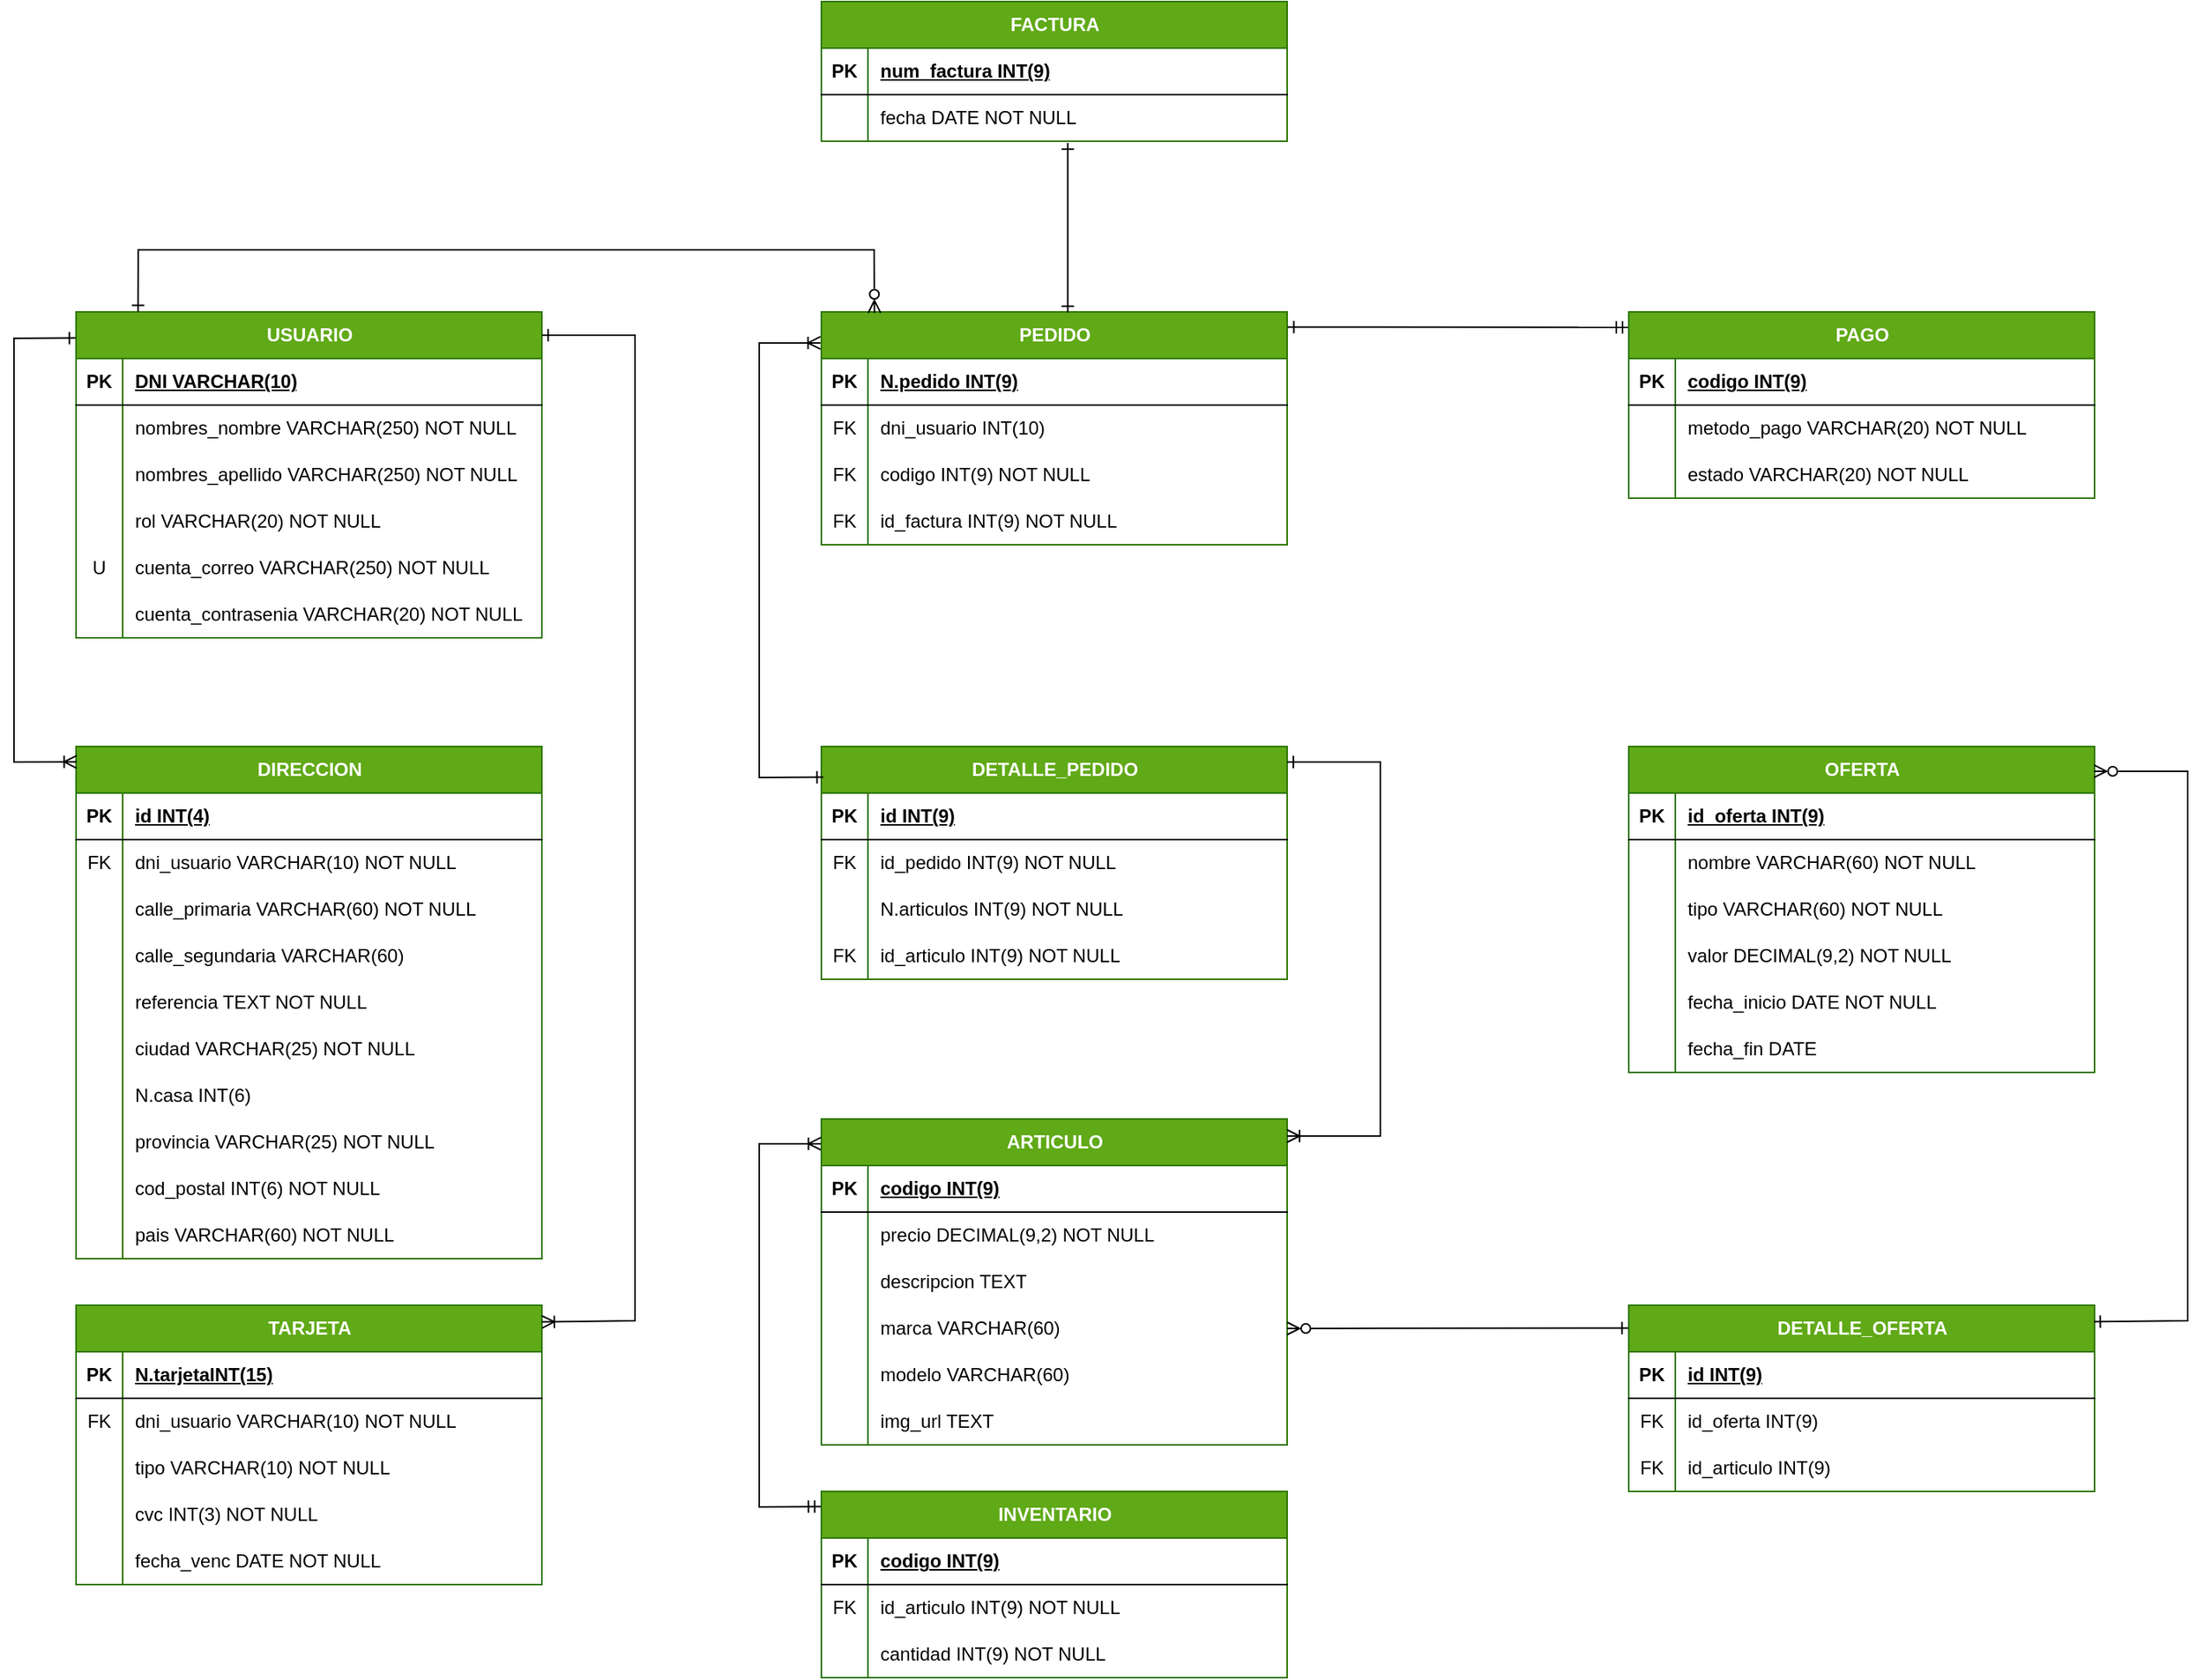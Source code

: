 <mxfile version="25.0.2">
  <diagram name="Página-1" id="4tjzcl8b31vcFAdzVoLT">
    <mxGraphModel dx="1485" dy="1227" grid="0" gridSize="10" guides="1" tooltips="1" connect="1" arrows="1" fold="1" page="0" pageScale="1" pageWidth="827" pageHeight="1169" math="0" shadow="0">
      <root>
        <mxCell id="0" />
        <mxCell id="1" parent="0" />
        <mxCell id="NopwZ5FgJAuz48SMtdm1-2" value="USUARIO" style="shape=table;startSize=30;container=1;collapsible=1;childLayout=tableLayout;fixedRows=1;rowLines=0;fontStyle=1;align=center;resizeLast=1;html=1;fillColor=#60a917;fontColor=#ffffff;strokeColor=#2D7600;" parent="1" vertex="1">
          <mxGeometry x="80" y="80" width="300" height="210" as="geometry" />
        </mxCell>
        <mxCell id="NopwZ5FgJAuz48SMtdm1-3" value="" style="shape=tableRow;horizontal=0;startSize=0;swimlaneHead=0;swimlaneBody=0;fillColor=none;collapsible=0;dropTarget=0;points=[[0,0.5],[1,0.5]];portConstraint=eastwest;top=0;left=0;right=0;bottom=1;" parent="NopwZ5FgJAuz48SMtdm1-2" vertex="1">
          <mxGeometry y="30" width="300" height="30" as="geometry" />
        </mxCell>
        <mxCell id="NopwZ5FgJAuz48SMtdm1-4" value="PK" style="shape=partialRectangle;connectable=0;fillColor=none;top=0;left=0;bottom=0;right=0;fontStyle=1;overflow=hidden;whiteSpace=wrap;html=1;" parent="NopwZ5FgJAuz48SMtdm1-3" vertex="1">
          <mxGeometry width="30" height="30" as="geometry">
            <mxRectangle width="30" height="30" as="alternateBounds" />
          </mxGeometry>
        </mxCell>
        <mxCell id="NopwZ5FgJAuz48SMtdm1-5" value="DNI VARCHAR(10)" style="shape=partialRectangle;connectable=0;fillColor=none;top=0;left=0;bottom=0;right=0;align=left;spacingLeft=6;fontStyle=5;overflow=hidden;whiteSpace=wrap;html=1;" parent="NopwZ5FgJAuz48SMtdm1-3" vertex="1">
          <mxGeometry x="30" width="270" height="30" as="geometry">
            <mxRectangle width="270" height="30" as="alternateBounds" />
          </mxGeometry>
        </mxCell>
        <mxCell id="NopwZ5FgJAuz48SMtdm1-6" value="" style="shape=tableRow;horizontal=0;startSize=0;swimlaneHead=0;swimlaneBody=0;fillColor=none;collapsible=0;dropTarget=0;points=[[0,0.5],[1,0.5]];portConstraint=eastwest;top=0;left=0;right=0;bottom=0;" parent="NopwZ5FgJAuz48SMtdm1-2" vertex="1">
          <mxGeometry y="60" width="300" height="30" as="geometry" />
        </mxCell>
        <mxCell id="NopwZ5FgJAuz48SMtdm1-7" value="" style="shape=partialRectangle;connectable=0;fillColor=none;top=0;left=0;bottom=0;right=0;editable=1;overflow=hidden;whiteSpace=wrap;html=1;" parent="NopwZ5FgJAuz48SMtdm1-6" vertex="1">
          <mxGeometry width="30" height="30" as="geometry">
            <mxRectangle width="30" height="30" as="alternateBounds" />
          </mxGeometry>
        </mxCell>
        <mxCell id="NopwZ5FgJAuz48SMtdm1-8" value="nombres_nombre VARCHAR(250) NOT NULL" style="shape=partialRectangle;connectable=0;fillColor=none;top=0;left=0;bottom=0;right=0;align=left;spacingLeft=6;overflow=hidden;whiteSpace=wrap;html=1;" parent="NopwZ5FgJAuz48SMtdm1-6" vertex="1">
          <mxGeometry x="30" width="270" height="30" as="geometry">
            <mxRectangle width="270" height="30" as="alternateBounds" />
          </mxGeometry>
        </mxCell>
        <mxCell id="NopwZ5FgJAuz48SMtdm1-9" value="" style="shape=tableRow;horizontal=0;startSize=0;swimlaneHead=0;swimlaneBody=0;fillColor=none;collapsible=0;dropTarget=0;points=[[0,0.5],[1,0.5]];portConstraint=eastwest;top=0;left=0;right=0;bottom=0;" parent="NopwZ5FgJAuz48SMtdm1-2" vertex="1">
          <mxGeometry y="90" width="300" height="30" as="geometry" />
        </mxCell>
        <mxCell id="NopwZ5FgJAuz48SMtdm1-10" value="" style="shape=partialRectangle;connectable=0;fillColor=none;top=0;left=0;bottom=0;right=0;editable=1;overflow=hidden;whiteSpace=wrap;html=1;" parent="NopwZ5FgJAuz48SMtdm1-9" vertex="1">
          <mxGeometry width="30" height="30" as="geometry">
            <mxRectangle width="30" height="30" as="alternateBounds" />
          </mxGeometry>
        </mxCell>
        <mxCell id="NopwZ5FgJAuz48SMtdm1-11" value="nombres_apellido VARCHAR(250) NOT NULL" style="shape=partialRectangle;connectable=0;fillColor=none;top=0;left=0;bottom=0;right=0;align=left;spacingLeft=6;overflow=hidden;whiteSpace=wrap;html=1;" parent="NopwZ5FgJAuz48SMtdm1-9" vertex="1">
          <mxGeometry x="30" width="270" height="30" as="geometry">
            <mxRectangle width="270" height="30" as="alternateBounds" />
          </mxGeometry>
        </mxCell>
        <mxCell id="NopwZ5FgJAuz48SMtdm1-12" value="" style="shape=tableRow;horizontal=0;startSize=0;swimlaneHead=0;swimlaneBody=0;fillColor=none;collapsible=0;dropTarget=0;points=[[0,0.5],[1,0.5]];portConstraint=eastwest;top=0;left=0;right=0;bottom=0;" parent="NopwZ5FgJAuz48SMtdm1-2" vertex="1">
          <mxGeometry y="120" width="300" height="30" as="geometry" />
        </mxCell>
        <mxCell id="NopwZ5FgJAuz48SMtdm1-13" value="" style="shape=partialRectangle;connectable=0;fillColor=none;top=0;left=0;bottom=0;right=0;editable=1;overflow=hidden;whiteSpace=wrap;html=1;" parent="NopwZ5FgJAuz48SMtdm1-12" vertex="1">
          <mxGeometry width="30" height="30" as="geometry">
            <mxRectangle width="30" height="30" as="alternateBounds" />
          </mxGeometry>
        </mxCell>
        <mxCell id="NopwZ5FgJAuz48SMtdm1-14" value="rol VARCHAR(20) NOT NULL" style="shape=partialRectangle;connectable=0;fillColor=none;top=0;left=0;bottom=0;right=0;align=left;spacingLeft=6;overflow=hidden;whiteSpace=wrap;html=1;" parent="NopwZ5FgJAuz48SMtdm1-12" vertex="1">
          <mxGeometry x="30" width="270" height="30" as="geometry">
            <mxRectangle width="270" height="30" as="alternateBounds" />
          </mxGeometry>
        </mxCell>
        <mxCell id="NopwZ5FgJAuz48SMtdm1-15" style="shape=tableRow;horizontal=0;startSize=0;swimlaneHead=0;swimlaneBody=0;fillColor=none;collapsible=0;dropTarget=0;points=[[0,0.5],[1,0.5]];portConstraint=eastwest;top=0;left=0;right=0;bottom=0;" parent="NopwZ5FgJAuz48SMtdm1-2" vertex="1">
          <mxGeometry y="150" width="300" height="30" as="geometry" />
        </mxCell>
        <mxCell id="NopwZ5FgJAuz48SMtdm1-16" value="U" style="shape=partialRectangle;connectable=0;fillColor=none;top=0;left=0;bottom=0;right=0;editable=1;overflow=hidden;whiteSpace=wrap;html=1;" parent="NopwZ5FgJAuz48SMtdm1-15" vertex="1">
          <mxGeometry width="30" height="30" as="geometry">
            <mxRectangle width="30" height="30" as="alternateBounds" />
          </mxGeometry>
        </mxCell>
        <mxCell id="NopwZ5FgJAuz48SMtdm1-17" value="cuenta_correo VARCHAR(250) NOT NULL" style="shape=partialRectangle;connectable=0;fillColor=none;top=0;left=0;bottom=0;right=0;align=left;spacingLeft=6;overflow=hidden;whiteSpace=wrap;html=1;" parent="NopwZ5FgJAuz48SMtdm1-15" vertex="1">
          <mxGeometry x="30" width="270" height="30" as="geometry">
            <mxRectangle width="270" height="30" as="alternateBounds" />
          </mxGeometry>
        </mxCell>
        <mxCell id="NopwZ5FgJAuz48SMtdm1-18" style="shape=tableRow;horizontal=0;startSize=0;swimlaneHead=0;swimlaneBody=0;fillColor=none;collapsible=0;dropTarget=0;points=[[0,0.5],[1,0.5]];portConstraint=eastwest;top=0;left=0;right=0;bottom=0;" parent="NopwZ5FgJAuz48SMtdm1-2" vertex="1">
          <mxGeometry y="180" width="300" height="30" as="geometry" />
        </mxCell>
        <mxCell id="NopwZ5FgJAuz48SMtdm1-19" style="shape=partialRectangle;connectable=0;fillColor=none;top=0;left=0;bottom=0;right=0;editable=1;overflow=hidden;whiteSpace=wrap;html=1;" parent="NopwZ5FgJAuz48SMtdm1-18" vertex="1">
          <mxGeometry width="30" height="30" as="geometry">
            <mxRectangle width="30" height="30" as="alternateBounds" />
          </mxGeometry>
        </mxCell>
        <mxCell id="NopwZ5FgJAuz48SMtdm1-20" value="cuenta_contrasenia VARCHAR(20) NOT NULL" style="shape=partialRectangle;connectable=0;fillColor=none;top=0;left=0;bottom=0;right=0;align=left;spacingLeft=6;overflow=hidden;whiteSpace=wrap;html=1;" parent="NopwZ5FgJAuz48SMtdm1-18" vertex="1">
          <mxGeometry x="30" width="270" height="30" as="geometry">
            <mxRectangle width="270" height="30" as="alternateBounds" />
          </mxGeometry>
        </mxCell>
        <mxCell id="NopwZ5FgJAuz48SMtdm1-21" value="DIRECCION" style="shape=table;startSize=30;container=1;collapsible=1;childLayout=tableLayout;fixedRows=1;rowLines=0;fontStyle=1;align=center;resizeLast=1;html=1;fillColor=#60a917;fontColor=#ffffff;strokeColor=#2D7600;" parent="1" vertex="1">
          <mxGeometry x="80" y="360" width="300" height="330" as="geometry" />
        </mxCell>
        <mxCell id="NopwZ5FgJAuz48SMtdm1-22" value="" style="shape=tableRow;horizontal=0;startSize=0;swimlaneHead=0;swimlaneBody=0;fillColor=none;collapsible=0;dropTarget=0;points=[[0,0.5],[1,0.5]];portConstraint=eastwest;top=0;left=0;right=0;bottom=1;" parent="NopwZ5FgJAuz48SMtdm1-21" vertex="1">
          <mxGeometry y="30" width="300" height="30" as="geometry" />
        </mxCell>
        <mxCell id="NopwZ5FgJAuz48SMtdm1-23" value="PK" style="shape=partialRectangle;connectable=0;fillColor=none;top=0;left=0;bottom=0;right=0;fontStyle=1;overflow=hidden;whiteSpace=wrap;html=1;" parent="NopwZ5FgJAuz48SMtdm1-22" vertex="1">
          <mxGeometry width="30" height="30" as="geometry">
            <mxRectangle width="30" height="30" as="alternateBounds" />
          </mxGeometry>
        </mxCell>
        <mxCell id="NopwZ5FgJAuz48SMtdm1-24" value="id INT(4)" style="shape=partialRectangle;connectable=0;fillColor=none;top=0;left=0;bottom=0;right=0;align=left;spacingLeft=6;fontStyle=5;overflow=hidden;whiteSpace=wrap;html=1;" parent="NopwZ5FgJAuz48SMtdm1-22" vertex="1">
          <mxGeometry x="30" width="270" height="30" as="geometry">
            <mxRectangle width="270" height="30" as="alternateBounds" />
          </mxGeometry>
        </mxCell>
        <mxCell id="2L0vZapzPiJmp6uBg-cb-206" style="shape=tableRow;horizontal=0;startSize=0;swimlaneHead=0;swimlaneBody=0;fillColor=none;collapsible=0;dropTarget=0;points=[[0,0.5],[1,0.5]];portConstraint=eastwest;top=0;left=0;right=0;bottom=0;" vertex="1" parent="NopwZ5FgJAuz48SMtdm1-21">
          <mxGeometry y="60" width="300" height="30" as="geometry" />
        </mxCell>
        <mxCell id="2L0vZapzPiJmp6uBg-cb-207" value="FK" style="shape=partialRectangle;connectable=0;fillColor=none;top=0;left=0;bottom=0;right=0;editable=1;overflow=hidden;whiteSpace=wrap;html=1;" vertex="1" parent="2L0vZapzPiJmp6uBg-cb-206">
          <mxGeometry width="30" height="30" as="geometry">
            <mxRectangle width="30" height="30" as="alternateBounds" />
          </mxGeometry>
        </mxCell>
        <mxCell id="2L0vZapzPiJmp6uBg-cb-208" value="dni_usuario VARCHAR(10) NOT NULL" style="shape=partialRectangle;connectable=0;fillColor=none;top=0;left=0;bottom=0;right=0;align=left;spacingLeft=6;overflow=hidden;whiteSpace=wrap;html=1;" vertex="1" parent="2L0vZapzPiJmp6uBg-cb-206">
          <mxGeometry x="30" width="270" height="30" as="geometry">
            <mxRectangle width="270" height="30" as="alternateBounds" />
          </mxGeometry>
        </mxCell>
        <mxCell id="NopwZ5FgJAuz48SMtdm1-25" value="" style="shape=tableRow;horizontal=0;startSize=0;swimlaneHead=0;swimlaneBody=0;fillColor=none;collapsible=0;dropTarget=0;points=[[0,0.5],[1,0.5]];portConstraint=eastwest;top=0;left=0;right=0;bottom=0;" parent="NopwZ5FgJAuz48SMtdm1-21" vertex="1">
          <mxGeometry y="90" width="300" height="30" as="geometry" />
        </mxCell>
        <mxCell id="NopwZ5FgJAuz48SMtdm1-26" value="" style="shape=partialRectangle;connectable=0;fillColor=none;top=0;left=0;bottom=0;right=0;editable=1;overflow=hidden;whiteSpace=wrap;html=1;" parent="NopwZ5FgJAuz48SMtdm1-25" vertex="1">
          <mxGeometry width="30" height="30" as="geometry">
            <mxRectangle width="30" height="30" as="alternateBounds" />
          </mxGeometry>
        </mxCell>
        <mxCell id="NopwZ5FgJAuz48SMtdm1-27" value="calle_primaria VARCHAR(60) NOT NULL" style="shape=partialRectangle;connectable=0;fillColor=none;top=0;left=0;bottom=0;right=0;align=left;spacingLeft=6;overflow=hidden;whiteSpace=wrap;html=1;" parent="NopwZ5FgJAuz48SMtdm1-25" vertex="1">
          <mxGeometry x="30" width="270" height="30" as="geometry">
            <mxRectangle width="270" height="30" as="alternateBounds" />
          </mxGeometry>
        </mxCell>
        <mxCell id="NopwZ5FgJAuz48SMtdm1-28" value="" style="shape=tableRow;horizontal=0;startSize=0;swimlaneHead=0;swimlaneBody=0;fillColor=none;collapsible=0;dropTarget=0;points=[[0,0.5],[1,0.5]];portConstraint=eastwest;top=0;left=0;right=0;bottom=0;" parent="NopwZ5FgJAuz48SMtdm1-21" vertex="1">
          <mxGeometry y="120" width="300" height="30" as="geometry" />
        </mxCell>
        <mxCell id="NopwZ5FgJAuz48SMtdm1-29" value="" style="shape=partialRectangle;connectable=0;fillColor=none;top=0;left=0;bottom=0;right=0;editable=1;overflow=hidden;whiteSpace=wrap;html=1;" parent="NopwZ5FgJAuz48SMtdm1-28" vertex="1">
          <mxGeometry width="30" height="30" as="geometry">
            <mxRectangle width="30" height="30" as="alternateBounds" />
          </mxGeometry>
        </mxCell>
        <mxCell id="NopwZ5FgJAuz48SMtdm1-30" value="calle_segundaria VARCHAR(60)" style="shape=partialRectangle;connectable=0;fillColor=none;top=0;left=0;bottom=0;right=0;align=left;spacingLeft=6;overflow=hidden;whiteSpace=wrap;html=1;" parent="NopwZ5FgJAuz48SMtdm1-28" vertex="1">
          <mxGeometry x="30" width="270" height="30" as="geometry">
            <mxRectangle width="270" height="30" as="alternateBounds" />
          </mxGeometry>
        </mxCell>
        <mxCell id="NopwZ5FgJAuz48SMtdm1-31" value="" style="shape=tableRow;horizontal=0;startSize=0;swimlaneHead=0;swimlaneBody=0;fillColor=none;collapsible=0;dropTarget=0;points=[[0,0.5],[1,0.5]];portConstraint=eastwest;top=0;left=0;right=0;bottom=0;" parent="NopwZ5FgJAuz48SMtdm1-21" vertex="1">
          <mxGeometry y="150" width="300" height="30" as="geometry" />
        </mxCell>
        <mxCell id="NopwZ5FgJAuz48SMtdm1-32" value="" style="shape=partialRectangle;connectable=0;fillColor=none;top=0;left=0;bottom=0;right=0;editable=1;overflow=hidden;whiteSpace=wrap;html=1;" parent="NopwZ5FgJAuz48SMtdm1-31" vertex="1">
          <mxGeometry width="30" height="30" as="geometry">
            <mxRectangle width="30" height="30" as="alternateBounds" />
          </mxGeometry>
        </mxCell>
        <mxCell id="NopwZ5FgJAuz48SMtdm1-33" value="referencia TEXT NOT NULL" style="shape=partialRectangle;connectable=0;fillColor=none;top=0;left=0;bottom=0;right=0;align=left;spacingLeft=6;overflow=hidden;whiteSpace=wrap;html=1;" parent="NopwZ5FgJAuz48SMtdm1-31" vertex="1">
          <mxGeometry x="30" width="270" height="30" as="geometry">
            <mxRectangle width="270" height="30" as="alternateBounds" />
          </mxGeometry>
        </mxCell>
        <mxCell id="NopwZ5FgJAuz48SMtdm1-34" style="shape=tableRow;horizontal=0;startSize=0;swimlaneHead=0;swimlaneBody=0;fillColor=none;collapsible=0;dropTarget=0;points=[[0,0.5],[1,0.5]];portConstraint=eastwest;top=0;left=0;right=0;bottom=0;" parent="NopwZ5FgJAuz48SMtdm1-21" vertex="1">
          <mxGeometry y="180" width="300" height="30" as="geometry" />
        </mxCell>
        <mxCell id="NopwZ5FgJAuz48SMtdm1-35" style="shape=partialRectangle;connectable=0;fillColor=none;top=0;left=0;bottom=0;right=0;editable=1;overflow=hidden;whiteSpace=wrap;html=1;" parent="NopwZ5FgJAuz48SMtdm1-34" vertex="1">
          <mxGeometry width="30" height="30" as="geometry">
            <mxRectangle width="30" height="30" as="alternateBounds" />
          </mxGeometry>
        </mxCell>
        <mxCell id="NopwZ5FgJAuz48SMtdm1-36" value="ciudad VARCHAR(25) NOT NULL" style="shape=partialRectangle;connectable=0;fillColor=none;top=0;left=0;bottom=0;right=0;align=left;spacingLeft=6;overflow=hidden;whiteSpace=wrap;html=1;" parent="NopwZ5FgJAuz48SMtdm1-34" vertex="1">
          <mxGeometry x="30" width="270" height="30" as="geometry">
            <mxRectangle width="270" height="30" as="alternateBounds" />
          </mxGeometry>
        </mxCell>
        <mxCell id="NopwZ5FgJAuz48SMtdm1-37" style="shape=tableRow;horizontal=0;startSize=0;swimlaneHead=0;swimlaneBody=0;fillColor=none;collapsible=0;dropTarget=0;points=[[0,0.5],[1,0.5]];portConstraint=eastwest;top=0;left=0;right=0;bottom=0;" parent="NopwZ5FgJAuz48SMtdm1-21" vertex="1">
          <mxGeometry y="210" width="300" height="30" as="geometry" />
        </mxCell>
        <mxCell id="NopwZ5FgJAuz48SMtdm1-38" style="shape=partialRectangle;connectable=0;fillColor=none;top=0;left=0;bottom=0;right=0;editable=1;overflow=hidden;whiteSpace=wrap;html=1;" parent="NopwZ5FgJAuz48SMtdm1-37" vertex="1">
          <mxGeometry width="30" height="30" as="geometry">
            <mxRectangle width="30" height="30" as="alternateBounds" />
          </mxGeometry>
        </mxCell>
        <mxCell id="NopwZ5FgJAuz48SMtdm1-39" value="N.casa INT(6)" style="shape=partialRectangle;connectable=0;fillColor=none;top=0;left=0;bottom=0;right=0;align=left;spacingLeft=6;overflow=hidden;whiteSpace=wrap;html=1;" parent="NopwZ5FgJAuz48SMtdm1-37" vertex="1">
          <mxGeometry x="30" width="270" height="30" as="geometry">
            <mxRectangle width="270" height="30" as="alternateBounds" />
          </mxGeometry>
        </mxCell>
        <mxCell id="2L0vZapzPiJmp6uBg-cb-7" style="shape=tableRow;horizontal=0;startSize=0;swimlaneHead=0;swimlaneBody=0;fillColor=none;collapsible=0;dropTarget=0;points=[[0,0.5],[1,0.5]];portConstraint=eastwest;top=0;left=0;right=0;bottom=0;" vertex="1" parent="NopwZ5FgJAuz48SMtdm1-21">
          <mxGeometry y="240" width="300" height="30" as="geometry" />
        </mxCell>
        <mxCell id="2L0vZapzPiJmp6uBg-cb-8" style="shape=partialRectangle;connectable=0;fillColor=none;top=0;left=0;bottom=0;right=0;editable=1;overflow=hidden;whiteSpace=wrap;html=1;" vertex="1" parent="2L0vZapzPiJmp6uBg-cb-7">
          <mxGeometry width="30" height="30" as="geometry">
            <mxRectangle width="30" height="30" as="alternateBounds" />
          </mxGeometry>
        </mxCell>
        <mxCell id="2L0vZapzPiJmp6uBg-cb-9" value="provincia VARCHAR(25) NOT NULL" style="shape=partialRectangle;connectable=0;fillColor=none;top=0;left=0;bottom=0;right=0;align=left;spacingLeft=6;overflow=hidden;whiteSpace=wrap;html=1;" vertex="1" parent="2L0vZapzPiJmp6uBg-cb-7">
          <mxGeometry x="30" width="270" height="30" as="geometry">
            <mxRectangle width="270" height="30" as="alternateBounds" />
          </mxGeometry>
        </mxCell>
        <mxCell id="2L0vZapzPiJmp6uBg-cb-10" style="shape=tableRow;horizontal=0;startSize=0;swimlaneHead=0;swimlaneBody=0;fillColor=none;collapsible=0;dropTarget=0;points=[[0,0.5],[1,0.5]];portConstraint=eastwest;top=0;left=0;right=0;bottom=0;" vertex="1" parent="NopwZ5FgJAuz48SMtdm1-21">
          <mxGeometry y="270" width="300" height="30" as="geometry" />
        </mxCell>
        <mxCell id="2L0vZapzPiJmp6uBg-cb-11" style="shape=partialRectangle;connectable=0;fillColor=none;top=0;left=0;bottom=0;right=0;editable=1;overflow=hidden;whiteSpace=wrap;html=1;" vertex="1" parent="2L0vZapzPiJmp6uBg-cb-10">
          <mxGeometry width="30" height="30" as="geometry">
            <mxRectangle width="30" height="30" as="alternateBounds" />
          </mxGeometry>
        </mxCell>
        <mxCell id="2L0vZapzPiJmp6uBg-cb-12" value="cod_postal INT(6) NOT NULL" style="shape=partialRectangle;connectable=0;fillColor=none;top=0;left=0;bottom=0;right=0;align=left;spacingLeft=6;overflow=hidden;whiteSpace=wrap;html=1;" vertex="1" parent="2L0vZapzPiJmp6uBg-cb-10">
          <mxGeometry x="30" width="270" height="30" as="geometry">
            <mxRectangle width="270" height="30" as="alternateBounds" />
          </mxGeometry>
        </mxCell>
        <mxCell id="2L0vZapzPiJmp6uBg-cb-13" style="shape=tableRow;horizontal=0;startSize=0;swimlaneHead=0;swimlaneBody=0;fillColor=none;collapsible=0;dropTarget=0;points=[[0,0.5],[1,0.5]];portConstraint=eastwest;top=0;left=0;right=0;bottom=0;" vertex="1" parent="NopwZ5FgJAuz48SMtdm1-21">
          <mxGeometry y="300" width="300" height="30" as="geometry" />
        </mxCell>
        <mxCell id="2L0vZapzPiJmp6uBg-cb-14" style="shape=partialRectangle;connectable=0;fillColor=none;top=0;left=0;bottom=0;right=0;editable=1;overflow=hidden;whiteSpace=wrap;html=1;" vertex="1" parent="2L0vZapzPiJmp6uBg-cb-13">
          <mxGeometry width="30" height="30" as="geometry">
            <mxRectangle width="30" height="30" as="alternateBounds" />
          </mxGeometry>
        </mxCell>
        <mxCell id="2L0vZapzPiJmp6uBg-cb-15" value="pais VARCHAR(60) NOT NULL" style="shape=partialRectangle;connectable=0;fillColor=none;top=0;left=0;bottom=0;right=0;align=left;spacingLeft=6;overflow=hidden;whiteSpace=wrap;html=1;" vertex="1" parent="2L0vZapzPiJmp6uBg-cb-13">
          <mxGeometry x="30" width="270" height="30" as="geometry">
            <mxRectangle width="270" height="30" as="alternateBounds" />
          </mxGeometry>
        </mxCell>
        <mxCell id="2L0vZapzPiJmp6uBg-cb-16" value="TARJETA" style="shape=table;startSize=30;container=1;collapsible=1;childLayout=tableLayout;fixedRows=1;rowLines=0;fontStyle=1;align=center;resizeLast=1;html=1;fillColor=#60a917;fontColor=#ffffff;strokeColor=#2D7600;" vertex="1" parent="1">
          <mxGeometry x="80" y="720" width="300" height="180" as="geometry" />
        </mxCell>
        <mxCell id="2L0vZapzPiJmp6uBg-cb-17" value="" style="shape=tableRow;horizontal=0;startSize=0;swimlaneHead=0;swimlaneBody=0;fillColor=none;collapsible=0;dropTarget=0;points=[[0,0.5],[1,0.5]];portConstraint=eastwest;top=0;left=0;right=0;bottom=1;" vertex="1" parent="2L0vZapzPiJmp6uBg-cb-16">
          <mxGeometry y="30" width="300" height="30" as="geometry" />
        </mxCell>
        <mxCell id="2L0vZapzPiJmp6uBg-cb-18" value="PK" style="shape=partialRectangle;connectable=0;fillColor=none;top=0;left=0;bottom=0;right=0;fontStyle=1;overflow=hidden;whiteSpace=wrap;html=1;" vertex="1" parent="2L0vZapzPiJmp6uBg-cb-17">
          <mxGeometry width="30" height="30" as="geometry">
            <mxRectangle width="30" height="30" as="alternateBounds" />
          </mxGeometry>
        </mxCell>
        <mxCell id="2L0vZapzPiJmp6uBg-cb-19" value="N.tarjetaINT(15)" style="shape=partialRectangle;connectable=0;fillColor=none;top=0;left=0;bottom=0;right=0;align=left;spacingLeft=6;fontStyle=5;overflow=hidden;whiteSpace=wrap;html=1;" vertex="1" parent="2L0vZapzPiJmp6uBg-cb-17">
          <mxGeometry x="30" width="270" height="30" as="geometry">
            <mxRectangle width="270" height="30" as="alternateBounds" />
          </mxGeometry>
        </mxCell>
        <mxCell id="2L0vZapzPiJmp6uBg-cb-209" style="shape=tableRow;horizontal=0;startSize=0;swimlaneHead=0;swimlaneBody=0;fillColor=none;collapsible=0;dropTarget=0;points=[[0,0.5],[1,0.5]];portConstraint=eastwest;top=0;left=0;right=0;bottom=0;" vertex="1" parent="2L0vZapzPiJmp6uBg-cb-16">
          <mxGeometry y="60" width="300" height="30" as="geometry" />
        </mxCell>
        <mxCell id="2L0vZapzPiJmp6uBg-cb-210" value="FK" style="shape=partialRectangle;connectable=0;fillColor=none;top=0;left=0;bottom=0;right=0;editable=1;overflow=hidden;whiteSpace=wrap;html=1;" vertex="1" parent="2L0vZapzPiJmp6uBg-cb-209">
          <mxGeometry width="30" height="30" as="geometry">
            <mxRectangle width="30" height="30" as="alternateBounds" />
          </mxGeometry>
        </mxCell>
        <mxCell id="2L0vZapzPiJmp6uBg-cb-211" value="dni_usuario VARCHAR(10) NOT NULL" style="shape=partialRectangle;connectable=0;fillColor=none;top=0;left=0;bottom=0;right=0;align=left;spacingLeft=6;overflow=hidden;whiteSpace=wrap;html=1;" vertex="1" parent="2L0vZapzPiJmp6uBg-cb-209">
          <mxGeometry x="30" width="270" height="30" as="geometry">
            <mxRectangle width="270" height="30" as="alternateBounds" />
          </mxGeometry>
        </mxCell>
        <mxCell id="2L0vZapzPiJmp6uBg-cb-20" value="" style="shape=tableRow;horizontal=0;startSize=0;swimlaneHead=0;swimlaneBody=0;fillColor=none;collapsible=0;dropTarget=0;points=[[0,0.5],[1,0.5]];portConstraint=eastwest;top=0;left=0;right=0;bottom=0;" vertex="1" parent="2L0vZapzPiJmp6uBg-cb-16">
          <mxGeometry y="90" width="300" height="30" as="geometry" />
        </mxCell>
        <mxCell id="2L0vZapzPiJmp6uBg-cb-21" value="" style="shape=partialRectangle;connectable=0;fillColor=none;top=0;left=0;bottom=0;right=0;editable=1;overflow=hidden;whiteSpace=wrap;html=1;" vertex="1" parent="2L0vZapzPiJmp6uBg-cb-20">
          <mxGeometry width="30" height="30" as="geometry">
            <mxRectangle width="30" height="30" as="alternateBounds" />
          </mxGeometry>
        </mxCell>
        <mxCell id="2L0vZapzPiJmp6uBg-cb-22" value="tipo VARCHAR(10) NOT NULL" style="shape=partialRectangle;connectable=0;fillColor=none;top=0;left=0;bottom=0;right=0;align=left;spacingLeft=6;overflow=hidden;whiteSpace=wrap;html=1;" vertex="1" parent="2L0vZapzPiJmp6uBg-cb-20">
          <mxGeometry x="30" width="270" height="30" as="geometry">
            <mxRectangle width="270" height="30" as="alternateBounds" />
          </mxGeometry>
        </mxCell>
        <mxCell id="2L0vZapzPiJmp6uBg-cb-23" value="" style="shape=tableRow;horizontal=0;startSize=0;swimlaneHead=0;swimlaneBody=0;fillColor=none;collapsible=0;dropTarget=0;points=[[0,0.5],[1,0.5]];portConstraint=eastwest;top=0;left=0;right=0;bottom=0;" vertex="1" parent="2L0vZapzPiJmp6uBg-cb-16">
          <mxGeometry y="120" width="300" height="30" as="geometry" />
        </mxCell>
        <mxCell id="2L0vZapzPiJmp6uBg-cb-24" value="" style="shape=partialRectangle;connectable=0;fillColor=none;top=0;left=0;bottom=0;right=0;editable=1;overflow=hidden;whiteSpace=wrap;html=1;" vertex="1" parent="2L0vZapzPiJmp6uBg-cb-23">
          <mxGeometry width="30" height="30" as="geometry">
            <mxRectangle width="30" height="30" as="alternateBounds" />
          </mxGeometry>
        </mxCell>
        <mxCell id="2L0vZapzPiJmp6uBg-cb-25" value="cvc INT(3) NOT NULL" style="shape=partialRectangle;connectable=0;fillColor=none;top=0;left=0;bottom=0;right=0;align=left;spacingLeft=6;overflow=hidden;whiteSpace=wrap;html=1;" vertex="1" parent="2L0vZapzPiJmp6uBg-cb-23">
          <mxGeometry x="30" width="270" height="30" as="geometry">
            <mxRectangle width="270" height="30" as="alternateBounds" />
          </mxGeometry>
        </mxCell>
        <mxCell id="2L0vZapzPiJmp6uBg-cb-26" value="" style="shape=tableRow;horizontal=0;startSize=0;swimlaneHead=0;swimlaneBody=0;fillColor=none;collapsible=0;dropTarget=0;points=[[0,0.5],[1,0.5]];portConstraint=eastwest;top=0;left=0;right=0;bottom=0;" vertex="1" parent="2L0vZapzPiJmp6uBg-cb-16">
          <mxGeometry y="150" width="300" height="30" as="geometry" />
        </mxCell>
        <mxCell id="2L0vZapzPiJmp6uBg-cb-27" value="" style="shape=partialRectangle;connectable=0;fillColor=none;top=0;left=0;bottom=0;right=0;editable=1;overflow=hidden;whiteSpace=wrap;html=1;" vertex="1" parent="2L0vZapzPiJmp6uBg-cb-26">
          <mxGeometry width="30" height="30" as="geometry">
            <mxRectangle width="30" height="30" as="alternateBounds" />
          </mxGeometry>
        </mxCell>
        <mxCell id="2L0vZapzPiJmp6uBg-cb-28" value="fecha_venc DATE NOT NULL" style="shape=partialRectangle;connectable=0;fillColor=none;top=0;left=0;bottom=0;right=0;align=left;spacingLeft=6;overflow=hidden;whiteSpace=wrap;html=1;" vertex="1" parent="2L0vZapzPiJmp6uBg-cb-26">
          <mxGeometry x="30" width="270" height="30" as="geometry">
            <mxRectangle width="270" height="30" as="alternateBounds" />
          </mxGeometry>
        </mxCell>
        <mxCell id="2L0vZapzPiJmp6uBg-cb-44" value="" style="endArrow=ERone;html=1;rounded=0;endFill=0;startArrow=ERoneToMany;startFill=0;exitX=0.001;exitY=0.03;exitDx=0;exitDy=0;entryX=-0.001;entryY=0.08;entryDx=0;entryDy=0;entryPerimeter=0;exitPerimeter=0;" edge="1" parent="1" source="NopwZ5FgJAuz48SMtdm1-21" target="NopwZ5FgJAuz48SMtdm1-2">
          <mxGeometry width="50" height="50" relative="1" as="geometry">
            <mxPoint x="-60" y="260" as="sourcePoint" />
            <mxPoint x="-60" y="335" as="targetPoint" />
            <Array as="points">
              <mxPoint x="40" y="370" />
              <mxPoint x="40" y="97" />
            </Array>
          </mxGeometry>
        </mxCell>
        <mxCell id="2L0vZapzPiJmp6uBg-cb-45" value="" style="endArrow=ERone;html=1;rounded=0;endFill=0;startArrow=ERoneToMany;startFill=0;exitX=1;exitY=0.06;exitDx=0;exitDy=0;exitPerimeter=0;" edge="1" parent="1" source="2L0vZapzPiJmp6uBg-cb-16">
          <mxGeometry width="50" height="50" relative="1" as="geometry">
            <mxPoint x="90" y="380" as="sourcePoint" />
            <mxPoint x="380" y="95" as="targetPoint" />
            <Array as="points">
              <mxPoint x="440" y="730" />
              <mxPoint x="440" y="95" />
            </Array>
          </mxGeometry>
        </mxCell>
        <mxCell id="2L0vZapzPiJmp6uBg-cb-46" value="PEDIDO" style="shape=table;startSize=30;container=1;collapsible=1;childLayout=tableLayout;fixedRows=1;rowLines=0;fontStyle=1;align=center;resizeLast=1;html=1;fillColor=#60a917;fontColor=#ffffff;strokeColor=#2D7600;" vertex="1" parent="1">
          <mxGeometry x="560" y="80" width="300" height="150" as="geometry" />
        </mxCell>
        <mxCell id="2L0vZapzPiJmp6uBg-cb-47" value="" style="shape=tableRow;horizontal=0;startSize=0;swimlaneHead=0;swimlaneBody=0;fillColor=none;collapsible=0;dropTarget=0;points=[[0,0.5],[1,0.5]];portConstraint=eastwest;top=0;left=0;right=0;bottom=1;" vertex="1" parent="2L0vZapzPiJmp6uBg-cb-46">
          <mxGeometry y="30" width="300" height="30" as="geometry" />
        </mxCell>
        <mxCell id="2L0vZapzPiJmp6uBg-cb-48" value="PK" style="shape=partialRectangle;connectable=0;fillColor=none;top=0;left=0;bottom=0;right=0;fontStyle=1;overflow=hidden;whiteSpace=wrap;html=1;" vertex="1" parent="2L0vZapzPiJmp6uBg-cb-47">
          <mxGeometry width="30" height="30" as="geometry">
            <mxRectangle width="30" height="30" as="alternateBounds" />
          </mxGeometry>
        </mxCell>
        <mxCell id="2L0vZapzPiJmp6uBg-cb-49" value="N.pedido INT(9)" style="shape=partialRectangle;connectable=0;fillColor=none;top=0;left=0;bottom=0;right=0;align=left;spacingLeft=6;fontStyle=5;overflow=hidden;whiteSpace=wrap;html=1;" vertex="1" parent="2L0vZapzPiJmp6uBg-cb-47">
          <mxGeometry x="30" width="270" height="30" as="geometry">
            <mxRectangle width="270" height="30" as="alternateBounds" />
          </mxGeometry>
        </mxCell>
        <mxCell id="2L0vZapzPiJmp6uBg-cb-50" value="" style="shape=tableRow;horizontal=0;startSize=0;swimlaneHead=0;swimlaneBody=0;fillColor=none;collapsible=0;dropTarget=0;points=[[0,0.5],[1,0.5]];portConstraint=eastwest;top=0;left=0;right=0;bottom=0;" vertex="1" parent="2L0vZapzPiJmp6uBg-cb-46">
          <mxGeometry y="60" width="300" height="30" as="geometry" />
        </mxCell>
        <mxCell id="2L0vZapzPiJmp6uBg-cb-51" value="FK" style="shape=partialRectangle;connectable=0;fillColor=none;top=0;left=0;bottom=0;right=0;editable=1;overflow=hidden;whiteSpace=wrap;html=1;" vertex="1" parent="2L0vZapzPiJmp6uBg-cb-50">
          <mxGeometry width="30" height="30" as="geometry">
            <mxRectangle width="30" height="30" as="alternateBounds" />
          </mxGeometry>
        </mxCell>
        <mxCell id="2L0vZapzPiJmp6uBg-cb-52" value="dni_usuario INT(10)&amp;nbsp;" style="shape=partialRectangle;connectable=0;fillColor=none;top=0;left=0;bottom=0;right=0;align=left;spacingLeft=6;overflow=hidden;whiteSpace=wrap;html=1;" vertex="1" parent="2L0vZapzPiJmp6uBg-cb-50">
          <mxGeometry x="30" width="270" height="30" as="geometry">
            <mxRectangle width="270" height="30" as="alternateBounds" />
          </mxGeometry>
        </mxCell>
        <mxCell id="2L0vZapzPiJmp6uBg-cb-186" style="shape=tableRow;horizontal=0;startSize=0;swimlaneHead=0;swimlaneBody=0;fillColor=none;collapsible=0;dropTarget=0;points=[[0,0.5],[1,0.5]];portConstraint=eastwest;top=0;left=0;right=0;bottom=0;" vertex="1" parent="2L0vZapzPiJmp6uBg-cb-46">
          <mxGeometry y="90" width="300" height="30" as="geometry" />
        </mxCell>
        <mxCell id="2L0vZapzPiJmp6uBg-cb-187" value="FK" style="shape=partialRectangle;connectable=0;fillColor=none;top=0;left=0;bottom=0;right=0;editable=1;overflow=hidden;whiteSpace=wrap;html=1;" vertex="1" parent="2L0vZapzPiJmp6uBg-cb-186">
          <mxGeometry width="30" height="30" as="geometry">
            <mxRectangle width="30" height="30" as="alternateBounds" />
          </mxGeometry>
        </mxCell>
        <mxCell id="2L0vZapzPiJmp6uBg-cb-188" value="codigo INT(9) NOT NULL" style="shape=partialRectangle;connectable=0;fillColor=none;top=0;left=0;bottom=0;right=0;align=left;spacingLeft=6;overflow=hidden;whiteSpace=wrap;html=1;" vertex="1" parent="2L0vZapzPiJmp6uBg-cb-186">
          <mxGeometry x="30" width="270" height="30" as="geometry">
            <mxRectangle width="270" height="30" as="alternateBounds" />
          </mxGeometry>
        </mxCell>
        <mxCell id="2L0vZapzPiJmp6uBg-cb-200" style="shape=tableRow;horizontal=0;startSize=0;swimlaneHead=0;swimlaneBody=0;fillColor=none;collapsible=0;dropTarget=0;points=[[0,0.5],[1,0.5]];portConstraint=eastwest;top=0;left=0;right=0;bottom=0;" vertex="1" parent="2L0vZapzPiJmp6uBg-cb-46">
          <mxGeometry y="120" width="300" height="30" as="geometry" />
        </mxCell>
        <mxCell id="2L0vZapzPiJmp6uBg-cb-201" value="FK" style="shape=partialRectangle;connectable=0;fillColor=none;top=0;left=0;bottom=0;right=0;editable=1;overflow=hidden;whiteSpace=wrap;html=1;" vertex="1" parent="2L0vZapzPiJmp6uBg-cb-200">
          <mxGeometry width="30" height="30" as="geometry">
            <mxRectangle width="30" height="30" as="alternateBounds" />
          </mxGeometry>
        </mxCell>
        <mxCell id="2L0vZapzPiJmp6uBg-cb-202" value="id_factura INT(9) NOT NULL" style="shape=partialRectangle;connectable=0;fillColor=none;top=0;left=0;bottom=0;right=0;align=left;spacingLeft=6;overflow=hidden;whiteSpace=wrap;html=1;" vertex="1" parent="2L0vZapzPiJmp6uBg-cb-200">
          <mxGeometry x="30" width="270" height="30" as="geometry">
            <mxRectangle width="270" height="30" as="alternateBounds" />
          </mxGeometry>
        </mxCell>
        <mxCell id="2L0vZapzPiJmp6uBg-cb-62" value="" style="endArrow=ERone;html=1;rounded=0;endFill=0;startArrow=ERzeroToMany;startFill=0;exitX=0.114;exitY=0.004;exitDx=0;exitDy=0;exitPerimeter=0;entryX=0.133;entryY=-0.001;entryDx=0;entryDy=0;entryPerimeter=0;" edge="1" parent="1" source="2L0vZapzPiJmp6uBg-cb-46" target="NopwZ5FgJAuz48SMtdm1-2">
          <mxGeometry width="50" height="50" relative="1" as="geometry">
            <mxPoint x="584" y="32" as="sourcePoint" />
            <mxPoint x="180" y="40" as="targetPoint" />
            <Array as="points">
              <mxPoint x="594" y="40" />
              <mxPoint x="120" y="40" />
            </Array>
          </mxGeometry>
        </mxCell>
        <mxCell id="2L0vZapzPiJmp6uBg-cb-63" value="DETALLE_PEDIDO" style="shape=table;startSize=30;container=1;collapsible=1;childLayout=tableLayout;fixedRows=1;rowLines=0;fontStyle=1;align=center;resizeLast=1;html=1;fillColor=#60a917;fontColor=#ffffff;strokeColor=#2D7600;" vertex="1" parent="1">
          <mxGeometry x="560" y="360" width="300" height="150" as="geometry" />
        </mxCell>
        <mxCell id="2L0vZapzPiJmp6uBg-cb-64" value="" style="shape=tableRow;horizontal=0;startSize=0;swimlaneHead=0;swimlaneBody=0;fillColor=none;collapsible=0;dropTarget=0;points=[[0,0.5],[1,0.5]];portConstraint=eastwest;top=0;left=0;right=0;bottom=1;" vertex="1" parent="2L0vZapzPiJmp6uBg-cb-63">
          <mxGeometry y="30" width="300" height="30" as="geometry" />
        </mxCell>
        <mxCell id="2L0vZapzPiJmp6uBg-cb-65" value="PK" style="shape=partialRectangle;connectable=0;fillColor=none;top=0;left=0;bottom=0;right=0;fontStyle=1;overflow=hidden;whiteSpace=wrap;html=1;" vertex="1" parent="2L0vZapzPiJmp6uBg-cb-64">
          <mxGeometry width="30" height="30" as="geometry">
            <mxRectangle width="30" height="30" as="alternateBounds" />
          </mxGeometry>
        </mxCell>
        <mxCell id="2L0vZapzPiJmp6uBg-cb-66" value="id INT(9)" style="shape=partialRectangle;connectable=0;fillColor=none;top=0;left=0;bottom=0;right=0;align=left;spacingLeft=6;fontStyle=5;overflow=hidden;whiteSpace=wrap;html=1;" vertex="1" parent="2L0vZapzPiJmp6uBg-cb-64">
          <mxGeometry x="30" width="270" height="30" as="geometry">
            <mxRectangle width="270" height="30" as="alternateBounds" />
          </mxGeometry>
        </mxCell>
        <mxCell id="2L0vZapzPiJmp6uBg-cb-67" value="" style="shape=tableRow;horizontal=0;startSize=0;swimlaneHead=0;swimlaneBody=0;fillColor=none;collapsible=0;dropTarget=0;points=[[0,0.5],[1,0.5]];portConstraint=eastwest;top=0;left=0;right=0;bottom=0;" vertex="1" parent="2L0vZapzPiJmp6uBg-cb-63">
          <mxGeometry y="60" width="300" height="30" as="geometry" />
        </mxCell>
        <mxCell id="2L0vZapzPiJmp6uBg-cb-68" value="FK" style="shape=partialRectangle;connectable=0;fillColor=none;top=0;left=0;bottom=0;right=0;editable=1;overflow=hidden;whiteSpace=wrap;html=1;" vertex="1" parent="2L0vZapzPiJmp6uBg-cb-67">
          <mxGeometry width="30" height="30" as="geometry">
            <mxRectangle width="30" height="30" as="alternateBounds" />
          </mxGeometry>
        </mxCell>
        <mxCell id="2L0vZapzPiJmp6uBg-cb-69" value="id_pedido INT(9) NOT NULL" style="shape=partialRectangle;connectable=0;fillColor=none;top=0;left=0;bottom=0;right=0;align=left;spacingLeft=6;overflow=hidden;whiteSpace=wrap;html=1;" vertex="1" parent="2L0vZapzPiJmp6uBg-cb-67">
          <mxGeometry x="30" width="270" height="30" as="geometry">
            <mxRectangle width="270" height="30" as="alternateBounds" />
          </mxGeometry>
        </mxCell>
        <mxCell id="2L0vZapzPiJmp6uBg-cb-70" value="" style="shape=tableRow;horizontal=0;startSize=0;swimlaneHead=0;swimlaneBody=0;fillColor=none;collapsible=0;dropTarget=0;points=[[0,0.5],[1,0.5]];portConstraint=eastwest;top=0;left=0;right=0;bottom=0;" vertex="1" parent="2L0vZapzPiJmp6uBg-cb-63">
          <mxGeometry y="90" width="300" height="30" as="geometry" />
        </mxCell>
        <mxCell id="2L0vZapzPiJmp6uBg-cb-71" value="" style="shape=partialRectangle;connectable=0;fillColor=none;top=0;left=0;bottom=0;right=0;editable=1;overflow=hidden;whiteSpace=wrap;html=1;" vertex="1" parent="2L0vZapzPiJmp6uBg-cb-70">
          <mxGeometry width="30" height="30" as="geometry">
            <mxRectangle width="30" height="30" as="alternateBounds" />
          </mxGeometry>
        </mxCell>
        <mxCell id="2L0vZapzPiJmp6uBg-cb-72" value="N.articulos INT(9) NOT NULL" style="shape=partialRectangle;connectable=0;fillColor=none;top=0;left=0;bottom=0;right=0;align=left;spacingLeft=6;overflow=hidden;whiteSpace=wrap;html=1;" vertex="1" parent="2L0vZapzPiJmp6uBg-cb-70">
          <mxGeometry x="30" width="270" height="30" as="geometry">
            <mxRectangle width="270" height="30" as="alternateBounds" />
          </mxGeometry>
        </mxCell>
        <mxCell id="2L0vZapzPiJmp6uBg-cb-73" value="" style="shape=tableRow;horizontal=0;startSize=0;swimlaneHead=0;swimlaneBody=0;fillColor=none;collapsible=0;dropTarget=0;points=[[0,0.5],[1,0.5]];portConstraint=eastwest;top=0;left=0;right=0;bottom=0;" vertex="1" parent="2L0vZapzPiJmp6uBg-cb-63">
          <mxGeometry y="120" width="300" height="30" as="geometry" />
        </mxCell>
        <mxCell id="2L0vZapzPiJmp6uBg-cb-74" value="FK" style="shape=partialRectangle;connectable=0;fillColor=none;top=0;left=0;bottom=0;right=0;editable=1;overflow=hidden;whiteSpace=wrap;html=1;" vertex="1" parent="2L0vZapzPiJmp6uBg-cb-73">
          <mxGeometry width="30" height="30" as="geometry">
            <mxRectangle width="30" height="30" as="alternateBounds" />
          </mxGeometry>
        </mxCell>
        <mxCell id="2L0vZapzPiJmp6uBg-cb-75" value="id_articulo INT(9) NOT NULL" style="shape=partialRectangle;connectable=0;fillColor=none;top=0;left=0;bottom=0;right=0;align=left;spacingLeft=6;overflow=hidden;whiteSpace=wrap;html=1;" vertex="1" parent="2L0vZapzPiJmp6uBg-cb-73">
          <mxGeometry x="30" width="270" height="30" as="geometry">
            <mxRectangle width="270" height="30" as="alternateBounds" />
          </mxGeometry>
        </mxCell>
        <mxCell id="2L0vZapzPiJmp6uBg-cb-82" value="" style="endArrow=ERoneToMany;html=1;rounded=0;startArrow=ERone;startFill=0;endFill=0;entryX=-0.002;entryY=0.133;entryDx=0;entryDy=0;exitX=0.004;exitY=0.132;exitDx=0;exitDy=0;exitPerimeter=0;entryPerimeter=0;" edge="1" parent="1" source="2L0vZapzPiJmp6uBg-cb-63" target="2L0vZapzPiJmp6uBg-cb-46">
          <mxGeometry width="50" height="50" relative="1" as="geometry">
            <mxPoint x="500" y="400" as="sourcePoint" />
            <mxPoint x="500" y="260" as="targetPoint" />
            <Array as="points">
              <mxPoint x="520" y="380" />
              <mxPoint x="520" y="100" />
            </Array>
          </mxGeometry>
        </mxCell>
        <mxCell id="2L0vZapzPiJmp6uBg-cb-83" value="ARTICULO" style="shape=table;startSize=30;container=1;collapsible=1;childLayout=tableLayout;fixedRows=1;rowLines=0;fontStyle=1;align=center;resizeLast=1;html=1;fillColor=#60a917;fontColor=#ffffff;strokeColor=#2D7600;" vertex="1" parent="1">
          <mxGeometry x="560" y="600" width="300" height="210" as="geometry" />
        </mxCell>
        <mxCell id="2L0vZapzPiJmp6uBg-cb-84" value="" style="shape=tableRow;horizontal=0;startSize=0;swimlaneHead=0;swimlaneBody=0;fillColor=none;collapsible=0;dropTarget=0;points=[[0,0.5],[1,0.5]];portConstraint=eastwest;top=0;left=0;right=0;bottom=1;" vertex="1" parent="2L0vZapzPiJmp6uBg-cb-83">
          <mxGeometry y="30" width="300" height="30" as="geometry" />
        </mxCell>
        <mxCell id="2L0vZapzPiJmp6uBg-cb-85" value="PK" style="shape=partialRectangle;connectable=0;fillColor=none;top=0;left=0;bottom=0;right=0;fontStyle=1;overflow=hidden;whiteSpace=wrap;html=1;" vertex="1" parent="2L0vZapzPiJmp6uBg-cb-84">
          <mxGeometry width="30" height="30" as="geometry">
            <mxRectangle width="30" height="30" as="alternateBounds" />
          </mxGeometry>
        </mxCell>
        <mxCell id="2L0vZapzPiJmp6uBg-cb-86" value="codigo INT(9)" style="shape=partialRectangle;connectable=0;fillColor=none;top=0;left=0;bottom=0;right=0;align=left;spacingLeft=6;fontStyle=5;overflow=hidden;whiteSpace=wrap;html=1;" vertex="1" parent="2L0vZapzPiJmp6uBg-cb-84">
          <mxGeometry x="30" width="270" height="30" as="geometry">
            <mxRectangle width="270" height="30" as="alternateBounds" />
          </mxGeometry>
        </mxCell>
        <mxCell id="2L0vZapzPiJmp6uBg-cb-87" value="" style="shape=tableRow;horizontal=0;startSize=0;swimlaneHead=0;swimlaneBody=0;fillColor=none;collapsible=0;dropTarget=0;points=[[0,0.5],[1,0.5]];portConstraint=eastwest;top=0;left=0;right=0;bottom=0;" vertex="1" parent="2L0vZapzPiJmp6uBg-cb-83">
          <mxGeometry y="60" width="300" height="30" as="geometry" />
        </mxCell>
        <mxCell id="2L0vZapzPiJmp6uBg-cb-88" value="" style="shape=partialRectangle;connectable=0;fillColor=none;top=0;left=0;bottom=0;right=0;editable=1;overflow=hidden;whiteSpace=wrap;html=1;" vertex="1" parent="2L0vZapzPiJmp6uBg-cb-87">
          <mxGeometry width="30" height="30" as="geometry">
            <mxRectangle width="30" height="30" as="alternateBounds" />
          </mxGeometry>
        </mxCell>
        <mxCell id="2L0vZapzPiJmp6uBg-cb-89" value="precio DECIMAL(9,2) NOT NULL" style="shape=partialRectangle;connectable=0;fillColor=none;top=0;left=0;bottom=0;right=0;align=left;spacingLeft=6;overflow=hidden;whiteSpace=wrap;html=1;" vertex="1" parent="2L0vZapzPiJmp6uBg-cb-87">
          <mxGeometry x="30" width="270" height="30" as="geometry">
            <mxRectangle width="270" height="30" as="alternateBounds" />
          </mxGeometry>
        </mxCell>
        <mxCell id="2L0vZapzPiJmp6uBg-cb-90" value="" style="shape=tableRow;horizontal=0;startSize=0;swimlaneHead=0;swimlaneBody=0;fillColor=none;collapsible=0;dropTarget=0;points=[[0,0.5],[1,0.5]];portConstraint=eastwest;top=0;left=0;right=0;bottom=0;" vertex="1" parent="2L0vZapzPiJmp6uBg-cb-83">
          <mxGeometry y="90" width="300" height="30" as="geometry" />
        </mxCell>
        <mxCell id="2L0vZapzPiJmp6uBg-cb-91" value="" style="shape=partialRectangle;connectable=0;fillColor=none;top=0;left=0;bottom=0;right=0;editable=1;overflow=hidden;whiteSpace=wrap;html=1;" vertex="1" parent="2L0vZapzPiJmp6uBg-cb-90">
          <mxGeometry width="30" height="30" as="geometry">
            <mxRectangle width="30" height="30" as="alternateBounds" />
          </mxGeometry>
        </mxCell>
        <mxCell id="2L0vZapzPiJmp6uBg-cb-92" value="descripcion TEXT" style="shape=partialRectangle;connectable=0;fillColor=none;top=0;left=0;bottom=0;right=0;align=left;spacingLeft=6;overflow=hidden;whiteSpace=wrap;html=1;" vertex="1" parent="2L0vZapzPiJmp6uBg-cb-90">
          <mxGeometry x="30" width="270" height="30" as="geometry">
            <mxRectangle width="270" height="30" as="alternateBounds" />
          </mxGeometry>
        </mxCell>
        <mxCell id="2L0vZapzPiJmp6uBg-cb-93" value="" style="shape=tableRow;horizontal=0;startSize=0;swimlaneHead=0;swimlaneBody=0;fillColor=none;collapsible=0;dropTarget=0;points=[[0,0.5],[1,0.5]];portConstraint=eastwest;top=0;left=0;right=0;bottom=0;" vertex="1" parent="2L0vZapzPiJmp6uBg-cb-83">
          <mxGeometry y="120" width="300" height="30" as="geometry" />
        </mxCell>
        <mxCell id="2L0vZapzPiJmp6uBg-cb-94" value="" style="shape=partialRectangle;connectable=0;fillColor=none;top=0;left=0;bottom=0;right=0;editable=1;overflow=hidden;whiteSpace=wrap;html=1;" vertex="1" parent="2L0vZapzPiJmp6uBg-cb-93">
          <mxGeometry width="30" height="30" as="geometry">
            <mxRectangle width="30" height="30" as="alternateBounds" />
          </mxGeometry>
        </mxCell>
        <mxCell id="2L0vZapzPiJmp6uBg-cb-95" value="marca VARCHAR(60)" style="shape=partialRectangle;connectable=0;fillColor=none;top=0;left=0;bottom=0;right=0;align=left;spacingLeft=6;overflow=hidden;whiteSpace=wrap;html=1;" vertex="1" parent="2L0vZapzPiJmp6uBg-cb-93">
          <mxGeometry x="30" width="270" height="30" as="geometry">
            <mxRectangle width="270" height="30" as="alternateBounds" />
          </mxGeometry>
        </mxCell>
        <mxCell id="2L0vZapzPiJmp6uBg-cb-96" style="shape=tableRow;horizontal=0;startSize=0;swimlaneHead=0;swimlaneBody=0;fillColor=none;collapsible=0;dropTarget=0;points=[[0,0.5],[1,0.5]];portConstraint=eastwest;top=0;left=0;right=0;bottom=0;" vertex="1" parent="2L0vZapzPiJmp6uBg-cb-83">
          <mxGeometry y="150" width="300" height="30" as="geometry" />
        </mxCell>
        <mxCell id="2L0vZapzPiJmp6uBg-cb-97" style="shape=partialRectangle;connectable=0;fillColor=none;top=0;left=0;bottom=0;right=0;editable=1;overflow=hidden;whiteSpace=wrap;html=1;" vertex="1" parent="2L0vZapzPiJmp6uBg-cb-96">
          <mxGeometry width="30" height="30" as="geometry">
            <mxRectangle width="30" height="30" as="alternateBounds" />
          </mxGeometry>
        </mxCell>
        <mxCell id="2L0vZapzPiJmp6uBg-cb-98" value="modelo VARCHAR(60)" style="shape=partialRectangle;connectable=0;fillColor=none;top=0;left=0;bottom=0;right=0;align=left;spacingLeft=6;overflow=hidden;whiteSpace=wrap;html=1;" vertex="1" parent="2L0vZapzPiJmp6uBg-cb-96">
          <mxGeometry x="30" width="270" height="30" as="geometry">
            <mxRectangle width="270" height="30" as="alternateBounds" />
          </mxGeometry>
        </mxCell>
        <mxCell id="2L0vZapzPiJmp6uBg-cb-99" style="shape=tableRow;horizontal=0;startSize=0;swimlaneHead=0;swimlaneBody=0;fillColor=none;collapsible=0;dropTarget=0;points=[[0,0.5],[1,0.5]];portConstraint=eastwest;top=0;left=0;right=0;bottom=0;" vertex="1" parent="2L0vZapzPiJmp6uBg-cb-83">
          <mxGeometry y="180" width="300" height="30" as="geometry" />
        </mxCell>
        <mxCell id="2L0vZapzPiJmp6uBg-cb-100" style="shape=partialRectangle;connectable=0;fillColor=none;top=0;left=0;bottom=0;right=0;editable=1;overflow=hidden;whiteSpace=wrap;html=1;" vertex="1" parent="2L0vZapzPiJmp6uBg-cb-99">
          <mxGeometry width="30" height="30" as="geometry">
            <mxRectangle width="30" height="30" as="alternateBounds" />
          </mxGeometry>
        </mxCell>
        <mxCell id="2L0vZapzPiJmp6uBg-cb-101" value="img_url TEXT" style="shape=partialRectangle;connectable=0;fillColor=none;top=0;left=0;bottom=0;right=0;align=left;spacingLeft=6;overflow=hidden;whiteSpace=wrap;html=1;" vertex="1" parent="2L0vZapzPiJmp6uBg-cb-99">
          <mxGeometry x="30" width="270" height="30" as="geometry">
            <mxRectangle width="270" height="30" as="alternateBounds" />
          </mxGeometry>
        </mxCell>
        <mxCell id="2L0vZapzPiJmp6uBg-cb-105" value="" style="endArrow=ERone;html=1;rounded=0;endFill=0;startArrow=ERoneToMany;startFill=0;" edge="1" parent="1">
          <mxGeometry width="50" height="50" relative="1" as="geometry">
            <mxPoint x="860" y="611" as="sourcePoint" />
            <mxPoint x="860" y="370" as="targetPoint" />
            <Array as="points">
              <mxPoint x="920" y="611" />
              <mxPoint x="920" y="370" />
            </Array>
          </mxGeometry>
        </mxCell>
        <mxCell id="2L0vZapzPiJmp6uBg-cb-109" value="INVENTARIO" style="shape=table;startSize=30;container=1;collapsible=1;childLayout=tableLayout;fixedRows=1;rowLines=0;fontStyle=1;align=center;resizeLast=1;html=1;fillColor=#60a917;fontColor=#ffffff;strokeColor=#2D7600;" vertex="1" parent="1">
          <mxGeometry x="560" y="840" width="300" height="120" as="geometry" />
        </mxCell>
        <mxCell id="2L0vZapzPiJmp6uBg-cb-110" value="" style="shape=tableRow;horizontal=0;startSize=0;swimlaneHead=0;swimlaneBody=0;fillColor=none;collapsible=0;dropTarget=0;points=[[0,0.5],[1,0.5]];portConstraint=eastwest;top=0;left=0;right=0;bottom=1;" vertex="1" parent="2L0vZapzPiJmp6uBg-cb-109">
          <mxGeometry y="30" width="300" height="30" as="geometry" />
        </mxCell>
        <mxCell id="2L0vZapzPiJmp6uBg-cb-111" value="PK" style="shape=partialRectangle;connectable=0;fillColor=none;top=0;left=0;bottom=0;right=0;fontStyle=1;overflow=hidden;whiteSpace=wrap;html=1;" vertex="1" parent="2L0vZapzPiJmp6uBg-cb-110">
          <mxGeometry width="30" height="30" as="geometry">
            <mxRectangle width="30" height="30" as="alternateBounds" />
          </mxGeometry>
        </mxCell>
        <mxCell id="2L0vZapzPiJmp6uBg-cb-112" value="codigo INT(9)" style="shape=partialRectangle;connectable=0;fillColor=none;top=0;left=0;bottom=0;right=0;align=left;spacingLeft=6;fontStyle=5;overflow=hidden;whiteSpace=wrap;html=1;" vertex="1" parent="2L0vZapzPiJmp6uBg-cb-110">
          <mxGeometry x="30" width="270" height="30" as="geometry">
            <mxRectangle width="270" height="30" as="alternateBounds" />
          </mxGeometry>
        </mxCell>
        <mxCell id="2L0vZapzPiJmp6uBg-cb-113" value="" style="shape=tableRow;horizontal=0;startSize=0;swimlaneHead=0;swimlaneBody=0;fillColor=none;collapsible=0;dropTarget=0;points=[[0,0.5],[1,0.5]];portConstraint=eastwest;top=0;left=0;right=0;bottom=0;" vertex="1" parent="2L0vZapzPiJmp6uBg-cb-109">
          <mxGeometry y="60" width="300" height="30" as="geometry" />
        </mxCell>
        <mxCell id="2L0vZapzPiJmp6uBg-cb-114" value="FK" style="shape=partialRectangle;connectable=0;fillColor=none;top=0;left=0;bottom=0;right=0;editable=1;overflow=hidden;whiteSpace=wrap;html=1;" vertex="1" parent="2L0vZapzPiJmp6uBg-cb-113">
          <mxGeometry width="30" height="30" as="geometry">
            <mxRectangle width="30" height="30" as="alternateBounds" />
          </mxGeometry>
        </mxCell>
        <mxCell id="2L0vZapzPiJmp6uBg-cb-115" value="id_articulo INT(9) NOT NULL" style="shape=partialRectangle;connectable=0;fillColor=none;top=0;left=0;bottom=0;right=0;align=left;spacingLeft=6;overflow=hidden;whiteSpace=wrap;html=1;" vertex="1" parent="2L0vZapzPiJmp6uBg-cb-113">
          <mxGeometry x="30" width="270" height="30" as="geometry">
            <mxRectangle width="270" height="30" as="alternateBounds" />
          </mxGeometry>
        </mxCell>
        <mxCell id="2L0vZapzPiJmp6uBg-cb-116" value="" style="shape=tableRow;horizontal=0;startSize=0;swimlaneHead=0;swimlaneBody=0;fillColor=none;collapsible=0;dropTarget=0;points=[[0,0.5],[1,0.5]];portConstraint=eastwest;top=0;left=0;right=0;bottom=0;" vertex="1" parent="2L0vZapzPiJmp6uBg-cb-109">
          <mxGeometry y="90" width="300" height="30" as="geometry" />
        </mxCell>
        <mxCell id="2L0vZapzPiJmp6uBg-cb-117" value="" style="shape=partialRectangle;connectable=0;fillColor=none;top=0;left=0;bottom=0;right=0;editable=1;overflow=hidden;whiteSpace=wrap;html=1;" vertex="1" parent="2L0vZapzPiJmp6uBg-cb-116">
          <mxGeometry width="30" height="30" as="geometry">
            <mxRectangle width="30" height="30" as="alternateBounds" />
          </mxGeometry>
        </mxCell>
        <mxCell id="2L0vZapzPiJmp6uBg-cb-118" value="cantidad INT(9) NOT NULL" style="shape=partialRectangle;connectable=0;fillColor=none;top=0;left=0;bottom=0;right=0;align=left;spacingLeft=6;overflow=hidden;whiteSpace=wrap;html=1;" vertex="1" parent="2L0vZapzPiJmp6uBg-cb-116">
          <mxGeometry x="30" width="270" height="30" as="geometry">
            <mxRectangle width="270" height="30" as="alternateBounds" />
          </mxGeometry>
        </mxCell>
        <mxCell id="2L0vZapzPiJmp6uBg-cb-129" value="" style="endArrow=ERmandOne;html=1;rounded=0;endFill=0;startArrow=ERoneToMany;startFill=0;exitX=-0.001;exitY=0.076;exitDx=0;exitDy=0;exitPerimeter=0;entryX=-0.001;entryY=0.081;entryDx=0;entryDy=0;entryPerimeter=0;" edge="1" parent="1" source="2L0vZapzPiJmp6uBg-cb-83" target="2L0vZapzPiJmp6uBg-cb-109">
          <mxGeometry width="50" height="50" relative="1" as="geometry">
            <mxPoint x="540" y="620" as="sourcePoint" />
            <mxPoint x="560" y="848" as="targetPoint" />
            <Array as="points">
              <mxPoint x="520" y="616" />
              <mxPoint x="520" y="850" />
            </Array>
          </mxGeometry>
        </mxCell>
        <mxCell id="2L0vZapzPiJmp6uBg-cb-130" value="OFERTA" style="shape=table;startSize=30;container=1;collapsible=1;childLayout=tableLayout;fixedRows=1;rowLines=0;fontStyle=1;align=center;resizeLast=1;html=1;fillColor=#60a917;fontColor=#ffffff;strokeColor=#2D7600;" vertex="1" parent="1">
          <mxGeometry x="1080" y="360" width="300" height="210" as="geometry" />
        </mxCell>
        <mxCell id="2L0vZapzPiJmp6uBg-cb-131" value="" style="shape=tableRow;horizontal=0;startSize=0;swimlaneHead=0;swimlaneBody=0;fillColor=none;collapsible=0;dropTarget=0;points=[[0,0.5],[1,0.5]];portConstraint=eastwest;top=0;left=0;right=0;bottom=1;" vertex="1" parent="2L0vZapzPiJmp6uBg-cb-130">
          <mxGeometry y="30" width="300" height="30" as="geometry" />
        </mxCell>
        <mxCell id="2L0vZapzPiJmp6uBg-cb-132" value="PK" style="shape=partialRectangle;connectable=0;fillColor=none;top=0;left=0;bottom=0;right=0;fontStyle=1;overflow=hidden;whiteSpace=wrap;html=1;" vertex="1" parent="2L0vZapzPiJmp6uBg-cb-131">
          <mxGeometry width="30" height="30" as="geometry">
            <mxRectangle width="30" height="30" as="alternateBounds" />
          </mxGeometry>
        </mxCell>
        <mxCell id="2L0vZapzPiJmp6uBg-cb-133" value="id_oferta INT(9)" style="shape=partialRectangle;connectable=0;fillColor=none;top=0;left=0;bottom=0;right=0;align=left;spacingLeft=6;fontStyle=5;overflow=hidden;whiteSpace=wrap;html=1;" vertex="1" parent="2L0vZapzPiJmp6uBg-cb-131">
          <mxGeometry x="30" width="270" height="30" as="geometry">
            <mxRectangle width="270" height="30" as="alternateBounds" />
          </mxGeometry>
        </mxCell>
        <mxCell id="2L0vZapzPiJmp6uBg-cb-134" value="" style="shape=tableRow;horizontal=0;startSize=0;swimlaneHead=0;swimlaneBody=0;fillColor=none;collapsible=0;dropTarget=0;points=[[0,0.5],[1,0.5]];portConstraint=eastwest;top=0;left=0;right=0;bottom=0;" vertex="1" parent="2L0vZapzPiJmp6uBg-cb-130">
          <mxGeometry y="60" width="300" height="30" as="geometry" />
        </mxCell>
        <mxCell id="2L0vZapzPiJmp6uBg-cb-135" value="" style="shape=partialRectangle;connectable=0;fillColor=none;top=0;left=0;bottom=0;right=0;editable=1;overflow=hidden;whiteSpace=wrap;html=1;" vertex="1" parent="2L0vZapzPiJmp6uBg-cb-134">
          <mxGeometry width="30" height="30" as="geometry">
            <mxRectangle width="30" height="30" as="alternateBounds" />
          </mxGeometry>
        </mxCell>
        <mxCell id="2L0vZapzPiJmp6uBg-cb-136" value="nombre VARCHAR(60) NOT NULL" style="shape=partialRectangle;connectable=0;fillColor=none;top=0;left=0;bottom=0;right=0;align=left;spacingLeft=6;overflow=hidden;whiteSpace=wrap;html=1;" vertex="1" parent="2L0vZapzPiJmp6uBg-cb-134">
          <mxGeometry x="30" width="270" height="30" as="geometry">
            <mxRectangle width="270" height="30" as="alternateBounds" />
          </mxGeometry>
        </mxCell>
        <mxCell id="2L0vZapzPiJmp6uBg-cb-137" value="" style="shape=tableRow;horizontal=0;startSize=0;swimlaneHead=0;swimlaneBody=0;fillColor=none;collapsible=0;dropTarget=0;points=[[0,0.5],[1,0.5]];portConstraint=eastwest;top=0;left=0;right=0;bottom=0;" vertex="1" parent="2L0vZapzPiJmp6uBg-cb-130">
          <mxGeometry y="90" width="300" height="30" as="geometry" />
        </mxCell>
        <mxCell id="2L0vZapzPiJmp6uBg-cb-138" value="" style="shape=partialRectangle;connectable=0;fillColor=none;top=0;left=0;bottom=0;right=0;editable=1;overflow=hidden;whiteSpace=wrap;html=1;" vertex="1" parent="2L0vZapzPiJmp6uBg-cb-137">
          <mxGeometry width="30" height="30" as="geometry">
            <mxRectangle width="30" height="30" as="alternateBounds" />
          </mxGeometry>
        </mxCell>
        <mxCell id="2L0vZapzPiJmp6uBg-cb-139" value="tipo VARCHAR(60) NOT NULL" style="shape=partialRectangle;connectable=0;fillColor=none;top=0;left=0;bottom=0;right=0;align=left;spacingLeft=6;overflow=hidden;whiteSpace=wrap;html=1;" vertex="1" parent="2L0vZapzPiJmp6uBg-cb-137">
          <mxGeometry x="30" width="270" height="30" as="geometry">
            <mxRectangle width="270" height="30" as="alternateBounds" />
          </mxGeometry>
        </mxCell>
        <mxCell id="2L0vZapzPiJmp6uBg-cb-140" value="" style="shape=tableRow;horizontal=0;startSize=0;swimlaneHead=0;swimlaneBody=0;fillColor=none;collapsible=0;dropTarget=0;points=[[0,0.5],[1,0.5]];portConstraint=eastwest;top=0;left=0;right=0;bottom=0;" vertex="1" parent="2L0vZapzPiJmp6uBg-cb-130">
          <mxGeometry y="120" width="300" height="30" as="geometry" />
        </mxCell>
        <mxCell id="2L0vZapzPiJmp6uBg-cb-141" value="" style="shape=partialRectangle;connectable=0;fillColor=none;top=0;left=0;bottom=0;right=0;editable=1;overflow=hidden;whiteSpace=wrap;html=1;" vertex="1" parent="2L0vZapzPiJmp6uBg-cb-140">
          <mxGeometry width="30" height="30" as="geometry">
            <mxRectangle width="30" height="30" as="alternateBounds" />
          </mxGeometry>
        </mxCell>
        <mxCell id="2L0vZapzPiJmp6uBg-cb-142" value="valor DECIMAL(9,2) NOT NULL" style="shape=partialRectangle;connectable=0;fillColor=none;top=0;left=0;bottom=0;right=0;align=left;spacingLeft=6;overflow=hidden;whiteSpace=wrap;html=1;" vertex="1" parent="2L0vZapzPiJmp6uBg-cb-140">
          <mxGeometry x="30" width="270" height="30" as="geometry">
            <mxRectangle width="270" height="30" as="alternateBounds" />
          </mxGeometry>
        </mxCell>
        <mxCell id="2L0vZapzPiJmp6uBg-cb-143" style="shape=tableRow;horizontal=0;startSize=0;swimlaneHead=0;swimlaneBody=0;fillColor=none;collapsible=0;dropTarget=0;points=[[0,0.5],[1,0.5]];portConstraint=eastwest;top=0;left=0;right=0;bottom=0;" vertex="1" parent="2L0vZapzPiJmp6uBg-cb-130">
          <mxGeometry y="150" width="300" height="30" as="geometry" />
        </mxCell>
        <mxCell id="2L0vZapzPiJmp6uBg-cb-144" style="shape=partialRectangle;connectable=0;fillColor=none;top=0;left=0;bottom=0;right=0;editable=1;overflow=hidden;whiteSpace=wrap;html=1;" vertex="1" parent="2L0vZapzPiJmp6uBg-cb-143">
          <mxGeometry width="30" height="30" as="geometry">
            <mxRectangle width="30" height="30" as="alternateBounds" />
          </mxGeometry>
        </mxCell>
        <mxCell id="2L0vZapzPiJmp6uBg-cb-145" value="fecha_inicio DATE NOT NULL" style="shape=partialRectangle;connectable=0;fillColor=none;top=0;left=0;bottom=0;right=0;align=left;spacingLeft=6;overflow=hidden;whiteSpace=wrap;html=1;" vertex="1" parent="2L0vZapzPiJmp6uBg-cb-143">
          <mxGeometry x="30" width="270" height="30" as="geometry">
            <mxRectangle width="270" height="30" as="alternateBounds" />
          </mxGeometry>
        </mxCell>
        <mxCell id="2L0vZapzPiJmp6uBg-cb-146" style="shape=tableRow;horizontal=0;startSize=0;swimlaneHead=0;swimlaneBody=0;fillColor=none;collapsible=0;dropTarget=0;points=[[0,0.5],[1,0.5]];portConstraint=eastwest;top=0;left=0;right=0;bottom=0;" vertex="1" parent="2L0vZapzPiJmp6uBg-cb-130">
          <mxGeometry y="180" width="300" height="30" as="geometry" />
        </mxCell>
        <mxCell id="2L0vZapzPiJmp6uBg-cb-147" style="shape=partialRectangle;connectable=0;fillColor=none;top=0;left=0;bottom=0;right=0;editable=1;overflow=hidden;whiteSpace=wrap;html=1;" vertex="1" parent="2L0vZapzPiJmp6uBg-cb-146">
          <mxGeometry width="30" height="30" as="geometry">
            <mxRectangle width="30" height="30" as="alternateBounds" />
          </mxGeometry>
        </mxCell>
        <mxCell id="2L0vZapzPiJmp6uBg-cb-148" value="fecha_fin DATE" style="shape=partialRectangle;connectable=0;fillColor=none;top=0;left=0;bottom=0;right=0;align=left;spacingLeft=6;overflow=hidden;whiteSpace=wrap;html=1;" vertex="1" parent="2L0vZapzPiJmp6uBg-cb-146">
          <mxGeometry x="30" width="270" height="30" as="geometry">
            <mxRectangle width="270" height="30" as="alternateBounds" />
          </mxGeometry>
        </mxCell>
        <mxCell id="2L0vZapzPiJmp6uBg-cb-149" value="DETALLE_OFERTA" style="shape=table;startSize=30;container=1;collapsible=1;childLayout=tableLayout;fixedRows=1;rowLines=0;fontStyle=1;align=center;resizeLast=1;html=1;fillColor=#60a917;fontColor=#ffffff;strokeColor=#2D7600;" vertex="1" parent="1">
          <mxGeometry x="1080" y="720" width="300" height="120" as="geometry" />
        </mxCell>
        <mxCell id="2L0vZapzPiJmp6uBg-cb-150" value="" style="shape=tableRow;horizontal=0;startSize=0;swimlaneHead=0;swimlaneBody=0;fillColor=none;collapsible=0;dropTarget=0;points=[[0,0.5],[1,0.5]];portConstraint=eastwest;top=0;left=0;right=0;bottom=1;" vertex="1" parent="2L0vZapzPiJmp6uBg-cb-149">
          <mxGeometry y="30" width="300" height="30" as="geometry" />
        </mxCell>
        <mxCell id="2L0vZapzPiJmp6uBg-cb-151" value="PK" style="shape=partialRectangle;connectable=0;fillColor=none;top=0;left=0;bottom=0;right=0;fontStyle=1;overflow=hidden;whiteSpace=wrap;html=1;" vertex="1" parent="2L0vZapzPiJmp6uBg-cb-150">
          <mxGeometry width="30" height="30" as="geometry">
            <mxRectangle width="30" height="30" as="alternateBounds" />
          </mxGeometry>
        </mxCell>
        <mxCell id="2L0vZapzPiJmp6uBg-cb-152" value="id INT(9)" style="shape=partialRectangle;connectable=0;fillColor=none;top=0;left=0;bottom=0;right=0;align=left;spacingLeft=6;fontStyle=5;overflow=hidden;whiteSpace=wrap;html=1;" vertex="1" parent="2L0vZapzPiJmp6uBg-cb-150">
          <mxGeometry x="30" width="270" height="30" as="geometry">
            <mxRectangle width="270" height="30" as="alternateBounds" />
          </mxGeometry>
        </mxCell>
        <mxCell id="2L0vZapzPiJmp6uBg-cb-156" value="" style="shape=tableRow;horizontal=0;startSize=0;swimlaneHead=0;swimlaneBody=0;fillColor=none;collapsible=0;dropTarget=0;points=[[0,0.5],[1,0.5]];portConstraint=eastwest;top=0;left=0;right=0;bottom=0;" vertex="1" parent="2L0vZapzPiJmp6uBg-cb-149">
          <mxGeometry y="60" width="300" height="30" as="geometry" />
        </mxCell>
        <mxCell id="2L0vZapzPiJmp6uBg-cb-157" value="FK" style="shape=partialRectangle;connectable=0;fillColor=none;top=0;left=0;bottom=0;right=0;editable=1;overflow=hidden;whiteSpace=wrap;html=1;" vertex="1" parent="2L0vZapzPiJmp6uBg-cb-156">
          <mxGeometry width="30" height="30" as="geometry">
            <mxRectangle width="30" height="30" as="alternateBounds" />
          </mxGeometry>
        </mxCell>
        <mxCell id="2L0vZapzPiJmp6uBg-cb-158" value="id_oferta INT(9)" style="shape=partialRectangle;connectable=0;fillColor=none;top=0;left=0;bottom=0;right=0;align=left;spacingLeft=6;overflow=hidden;whiteSpace=wrap;html=1;" vertex="1" parent="2L0vZapzPiJmp6uBg-cb-156">
          <mxGeometry x="30" width="270" height="30" as="geometry">
            <mxRectangle width="270" height="30" as="alternateBounds" />
          </mxGeometry>
        </mxCell>
        <mxCell id="2L0vZapzPiJmp6uBg-cb-159" value="" style="shape=tableRow;horizontal=0;startSize=0;swimlaneHead=0;swimlaneBody=0;fillColor=none;collapsible=0;dropTarget=0;points=[[0,0.5],[1,0.5]];portConstraint=eastwest;top=0;left=0;right=0;bottom=0;" vertex="1" parent="2L0vZapzPiJmp6uBg-cb-149">
          <mxGeometry y="90" width="300" height="30" as="geometry" />
        </mxCell>
        <mxCell id="2L0vZapzPiJmp6uBg-cb-160" value="FK" style="shape=partialRectangle;connectable=0;fillColor=none;top=0;left=0;bottom=0;right=0;editable=1;overflow=hidden;whiteSpace=wrap;html=1;" vertex="1" parent="2L0vZapzPiJmp6uBg-cb-159">
          <mxGeometry width="30" height="30" as="geometry">
            <mxRectangle width="30" height="30" as="alternateBounds" />
          </mxGeometry>
        </mxCell>
        <mxCell id="2L0vZapzPiJmp6uBg-cb-161" value="id_articulo INT(9)&amp;nbsp;" style="shape=partialRectangle;connectable=0;fillColor=none;top=0;left=0;bottom=0;right=0;align=left;spacingLeft=6;overflow=hidden;whiteSpace=wrap;html=1;" vertex="1" parent="2L0vZapzPiJmp6uBg-cb-159">
          <mxGeometry x="30" width="270" height="30" as="geometry">
            <mxRectangle width="270" height="30" as="alternateBounds" />
          </mxGeometry>
        </mxCell>
        <mxCell id="2L0vZapzPiJmp6uBg-cb-162" value="" style="endArrow=ERone;html=1;rounded=0;startArrow=ERzeroToMany;startFill=0;exitX=0.999;exitY=0.076;exitDx=0;exitDy=0;exitPerimeter=0;entryX=0.999;entryY=0.089;entryDx=0;entryDy=0;entryPerimeter=0;endFill=0;" edge="1" parent="1" source="2L0vZapzPiJmp6uBg-cb-130" target="2L0vZapzPiJmp6uBg-cb-149">
          <mxGeometry width="50" height="50" relative="1" as="geometry">
            <mxPoint x="1440" y="370" as="sourcePoint" />
            <mxPoint x="1360" y="680" as="targetPoint" />
            <Array as="points">
              <mxPoint x="1440" y="376" />
              <mxPoint x="1440" y="730" />
            </Array>
          </mxGeometry>
        </mxCell>
        <mxCell id="2L0vZapzPiJmp6uBg-cb-163" value="" style="endArrow=ERzeroToMany;html=1;rounded=0;endFill=0;entryX=1;entryY=0.5;entryDx=0;entryDy=0;exitX=-0.001;exitY=0.123;exitDx=0;exitDy=0;exitPerimeter=0;startArrow=ERone;startFill=0;" edge="1" parent="1" source="2L0vZapzPiJmp6uBg-cb-149" target="2L0vZapzPiJmp6uBg-cb-93">
          <mxGeometry width="50" height="50" relative="1" as="geometry">
            <mxPoint x="866" y="651" as="sourcePoint" />
            <mxPoint x="1125" y="815" as="targetPoint" />
          </mxGeometry>
        </mxCell>
        <mxCell id="2L0vZapzPiJmp6uBg-cb-172" value="" style="endArrow=ERmandOne;html=1;rounded=0;startArrow=ERone;startFill=0;endFill=0;entryX=0;entryY=0.082;entryDx=0;entryDy=0;exitX=1.001;exitY=0.065;exitDx=0;exitDy=0;exitPerimeter=0;entryPerimeter=0;" edge="1" parent="1" source="2L0vZapzPiJmp6uBg-cb-46" target="2L0vZapzPiJmp6uBg-cb-176">
          <mxGeometry width="50" height="50" relative="1" as="geometry">
            <mxPoint x="980" y="280" as="sourcePoint" />
            <mxPoint x="1080" y="102.5" as="targetPoint" />
            <Array as="points" />
          </mxGeometry>
        </mxCell>
        <mxCell id="2L0vZapzPiJmp6uBg-cb-176" value="PAGO" style="shape=table;startSize=30;container=1;collapsible=1;childLayout=tableLayout;fixedRows=1;rowLines=0;fontStyle=1;align=center;resizeLast=1;html=1;fillColor=#60a917;fontColor=#ffffff;strokeColor=#2D7600;" vertex="1" parent="1">
          <mxGeometry x="1080" y="80" width="300" height="120" as="geometry" />
        </mxCell>
        <mxCell id="2L0vZapzPiJmp6uBg-cb-177" value="" style="shape=tableRow;horizontal=0;startSize=0;swimlaneHead=0;swimlaneBody=0;fillColor=none;collapsible=0;dropTarget=0;points=[[0,0.5],[1,0.5]];portConstraint=eastwest;top=0;left=0;right=0;bottom=1;" vertex="1" parent="2L0vZapzPiJmp6uBg-cb-176">
          <mxGeometry y="30" width="300" height="30" as="geometry" />
        </mxCell>
        <mxCell id="2L0vZapzPiJmp6uBg-cb-178" value="PK" style="shape=partialRectangle;connectable=0;fillColor=none;top=0;left=0;bottom=0;right=0;fontStyle=1;overflow=hidden;whiteSpace=wrap;html=1;" vertex="1" parent="2L0vZapzPiJmp6uBg-cb-177">
          <mxGeometry width="30" height="30" as="geometry">
            <mxRectangle width="30" height="30" as="alternateBounds" />
          </mxGeometry>
        </mxCell>
        <mxCell id="2L0vZapzPiJmp6uBg-cb-179" value="codigo INT(9)" style="shape=partialRectangle;connectable=0;fillColor=none;top=0;left=0;bottom=0;right=0;align=left;spacingLeft=6;fontStyle=5;overflow=hidden;whiteSpace=wrap;html=1;" vertex="1" parent="2L0vZapzPiJmp6uBg-cb-177">
          <mxGeometry x="30" width="270" height="30" as="geometry">
            <mxRectangle width="270" height="30" as="alternateBounds" />
          </mxGeometry>
        </mxCell>
        <mxCell id="2L0vZapzPiJmp6uBg-cb-180" value="" style="shape=tableRow;horizontal=0;startSize=0;swimlaneHead=0;swimlaneBody=0;fillColor=none;collapsible=0;dropTarget=0;points=[[0,0.5],[1,0.5]];portConstraint=eastwest;top=0;left=0;right=0;bottom=0;" vertex="1" parent="2L0vZapzPiJmp6uBg-cb-176">
          <mxGeometry y="60" width="300" height="30" as="geometry" />
        </mxCell>
        <mxCell id="2L0vZapzPiJmp6uBg-cb-181" value="" style="shape=partialRectangle;connectable=0;fillColor=none;top=0;left=0;bottom=0;right=0;editable=1;overflow=hidden;whiteSpace=wrap;html=1;" vertex="1" parent="2L0vZapzPiJmp6uBg-cb-180">
          <mxGeometry width="30" height="30" as="geometry">
            <mxRectangle width="30" height="30" as="alternateBounds" />
          </mxGeometry>
        </mxCell>
        <mxCell id="2L0vZapzPiJmp6uBg-cb-182" value="metodo_pago VARCHAR(20) NOT NULL" style="shape=partialRectangle;connectable=0;fillColor=none;top=0;left=0;bottom=0;right=0;align=left;spacingLeft=6;overflow=hidden;whiteSpace=wrap;html=1;" vertex="1" parent="2L0vZapzPiJmp6uBg-cb-180">
          <mxGeometry x="30" width="270" height="30" as="geometry">
            <mxRectangle width="270" height="30" as="alternateBounds" />
          </mxGeometry>
        </mxCell>
        <mxCell id="2L0vZapzPiJmp6uBg-cb-183" style="shape=tableRow;horizontal=0;startSize=0;swimlaneHead=0;swimlaneBody=0;fillColor=none;collapsible=0;dropTarget=0;points=[[0,0.5],[1,0.5]];portConstraint=eastwest;top=0;left=0;right=0;bottom=0;" vertex="1" parent="2L0vZapzPiJmp6uBg-cb-176">
          <mxGeometry y="90" width="300" height="30" as="geometry" />
        </mxCell>
        <mxCell id="2L0vZapzPiJmp6uBg-cb-184" style="shape=partialRectangle;connectable=0;fillColor=none;top=0;left=0;bottom=0;right=0;editable=1;overflow=hidden;whiteSpace=wrap;html=1;" vertex="1" parent="2L0vZapzPiJmp6uBg-cb-183">
          <mxGeometry width="30" height="30" as="geometry">
            <mxRectangle width="30" height="30" as="alternateBounds" />
          </mxGeometry>
        </mxCell>
        <mxCell id="2L0vZapzPiJmp6uBg-cb-185" value="estado VARCHAR(20) NOT NULL" style="shape=partialRectangle;connectable=0;fillColor=none;top=0;left=0;bottom=0;right=0;align=left;spacingLeft=6;overflow=hidden;whiteSpace=wrap;html=1;" vertex="1" parent="2L0vZapzPiJmp6uBg-cb-183">
          <mxGeometry x="30" width="270" height="30" as="geometry">
            <mxRectangle width="270" height="30" as="alternateBounds" />
          </mxGeometry>
        </mxCell>
        <mxCell id="2L0vZapzPiJmp6uBg-cb-189" value="FACTURA" style="shape=table;startSize=30;container=1;collapsible=1;childLayout=tableLayout;fixedRows=1;rowLines=0;fontStyle=1;align=center;resizeLast=1;html=1;fillColor=#60a917;fontColor=#ffffff;strokeColor=#2D7600;" vertex="1" parent="1">
          <mxGeometry x="560" y="-120" width="300" height="90" as="geometry" />
        </mxCell>
        <mxCell id="2L0vZapzPiJmp6uBg-cb-190" value="" style="shape=tableRow;horizontal=0;startSize=0;swimlaneHead=0;swimlaneBody=0;fillColor=none;collapsible=0;dropTarget=0;points=[[0,0.5],[1,0.5]];portConstraint=eastwest;top=0;left=0;right=0;bottom=1;" vertex="1" parent="2L0vZapzPiJmp6uBg-cb-189">
          <mxGeometry y="30" width="300" height="30" as="geometry" />
        </mxCell>
        <mxCell id="2L0vZapzPiJmp6uBg-cb-191" value="PK" style="shape=partialRectangle;connectable=0;fillColor=none;top=0;left=0;bottom=0;right=0;fontStyle=1;overflow=hidden;whiteSpace=wrap;html=1;" vertex="1" parent="2L0vZapzPiJmp6uBg-cb-190">
          <mxGeometry width="30" height="30" as="geometry">
            <mxRectangle width="30" height="30" as="alternateBounds" />
          </mxGeometry>
        </mxCell>
        <mxCell id="2L0vZapzPiJmp6uBg-cb-192" value="num_factura INT(9)" style="shape=partialRectangle;connectable=0;fillColor=none;top=0;left=0;bottom=0;right=0;align=left;spacingLeft=6;fontStyle=5;overflow=hidden;whiteSpace=wrap;html=1;" vertex="1" parent="2L0vZapzPiJmp6uBg-cb-190">
          <mxGeometry x="30" width="270" height="30" as="geometry">
            <mxRectangle width="270" height="30" as="alternateBounds" />
          </mxGeometry>
        </mxCell>
        <mxCell id="2L0vZapzPiJmp6uBg-cb-196" style="shape=tableRow;horizontal=0;startSize=0;swimlaneHead=0;swimlaneBody=0;fillColor=none;collapsible=0;dropTarget=0;points=[[0,0.5],[1,0.5]];portConstraint=eastwest;top=0;left=0;right=0;bottom=0;" vertex="1" parent="2L0vZapzPiJmp6uBg-cb-189">
          <mxGeometry y="60" width="300" height="30" as="geometry" />
        </mxCell>
        <mxCell id="2L0vZapzPiJmp6uBg-cb-197" value="" style="shape=partialRectangle;connectable=0;fillColor=none;top=0;left=0;bottom=0;right=0;editable=1;overflow=hidden;whiteSpace=wrap;html=1;" vertex="1" parent="2L0vZapzPiJmp6uBg-cb-196">
          <mxGeometry width="30" height="30" as="geometry">
            <mxRectangle width="30" height="30" as="alternateBounds" />
          </mxGeometry>
        </mxCell>
        <mxCell id="2L0vZapzPiJmp6uBg-cb-198" value="fecha DATE NOT NULL" style="shape=partialRectangle;connectable=0;fillColor=none;top=0;left=0;bottom=0;right=0;align=left;spacingLeft=6;overflow=hidden;whiteSpace=wrap;html=1;" vertex="1" parent="2L0vZapzPiJmp6uBg-cb-196">
          <mxGeometry x="30" width="270" height="30" as="geometry">
            <mxRectangle width="270" height="30" as="alternateBounds" />
          </mxGeometry>
        </mxCell>
        <mxCell id="2L0vZapzPiJmp6uBg-cb-199" value="" style="endArrow=ERone;html=1;rounded=0;startArrow=ERone;startFill=0;exitX=0.529;exitY=1.037;exitDx=0;exitDy=0;exitPerimeter=0;entryX=0.529;entryY=0.002;entryDx=0;entryDy=0;entryPerimeter=0;endFill=0;" edge="1" parent="1" source="2L0vZapzPiJmp6uBg-cb-196" target="2L0vZapzPiJmp6uBg-cb-46">
          <mxGeometry width="50" height="50" relative="1" as="geometry">
            <mxPoint x="580" y="330" as="sourcePoint" />
            <mxPoint x="657" y="270" as="targetPoint" />
          </mxGeometry>
        </mxCell>
      </root>
    </mxGraphModel>
  </diagram>
</mxfile>

